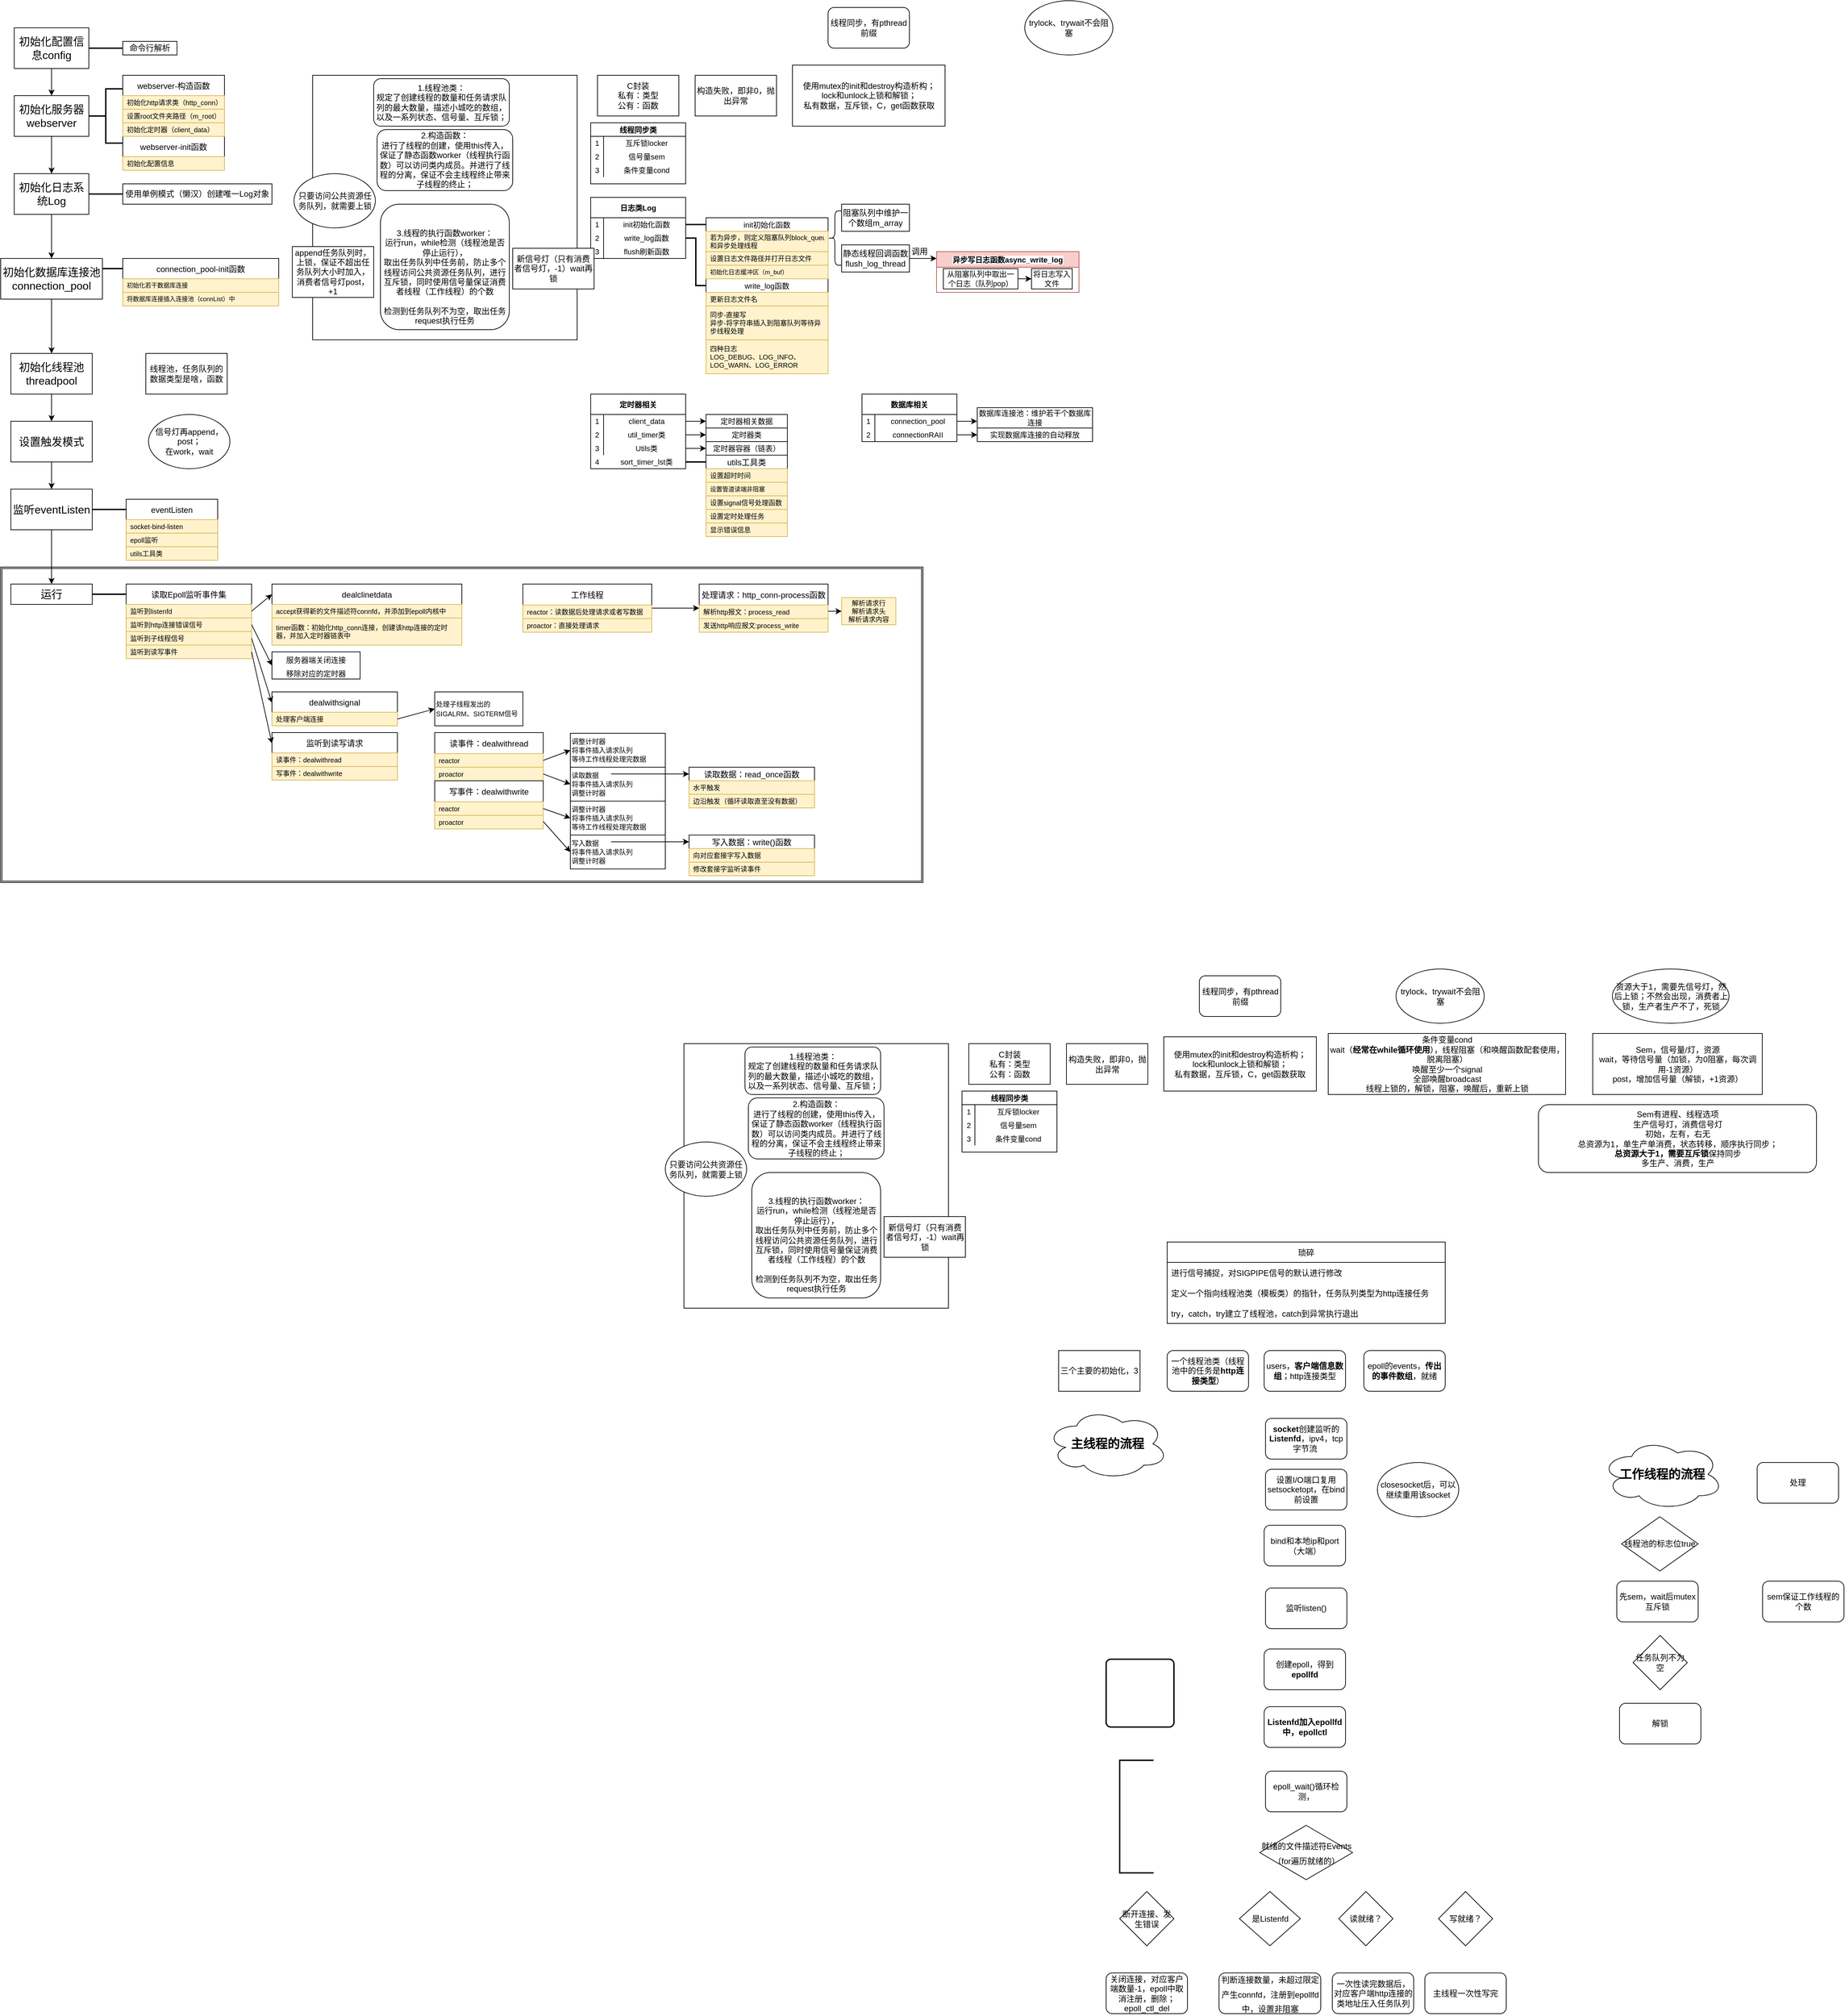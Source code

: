 <mxfile version="20.1.4" type="github">
  <diagram id="chODi_v-n7cq65_RIqqo" name="Page-1">
    <mxGraphModel dx="2044" dy="950" grid="1" gridSize="10" guides="1" tooltips="1" connect="1" arrows="1" fold="1" page="1" pageScale="1" pageWidth="827" pageHeight="1169" math="0" shadow="0">
      <root>
        <mxCell id="0" />
        <mxCell id="1" parent="0" />
        <mxCell id="If7hi21jr3shKMRsduzb-184" value="" style="shape=ext;double=1;rounded=0;whiteSpace=wrap;html=1;labelBackgroundColor=none;fontFamily=Helvetica;fontSize=11;strokeColor=default;strokeWidth=1;" parent="1" vertex="1">
          <mxGeometry x="80" y="855" width="1360" height="465" as="geometry" />
        </mxCell>
        <mxCell id="X6huxfXXV4CMVZdoAmuB-3" style="edgeStyle=orthogonalEdgeStyle;rounded=0;orthogonalLoop=1;jettySize=auto;html=1;entryX=0.5;entryY=0;entryDx=0;entryDy=0;fontSize=16;fontFamily=Helvetica;" parent="1" source="X6huxfXXV4CMVZdoAmuB-1" target="X6huxfXXV4CMVZdoAmuB-2" edge="1">
          <mxGeometry relative="1" as="geometry" />
        </mxCell>
        <mxCell id="X6huxfXXV4CMVZdoAmuB-1" value="&lt;font style=&quot;font-size: 16px;&quot;&gt;初始化配置信息config&lt;/font&gt;" style="rounded=0;whiteSpace=wrap;html=1;fontFamily=Helvetica;" parent="1" vertex="1">
          <mxGeometry x="100" y="60" width="110" height="60" as="geometry" />
        </mxCell>
        <mxCell id="hTme4FrNAQkry3wzWzrD-23" style="edgeStyle=orthogonalEdgeStyle;rounded=0;orthogonalLoop=1;jettySize=auto;html=1;exitX=0.5;exitY=1;exitDx=0;exitDy=0;entryX=0.5;entryY=0;entryDx=0;entryDy=0;fontSize=10;fontFamily=Helvetica;" parent="1" source="X6huxfXXV4CMVZdoAmuB-2" target="hTme4FrNAQkry3wzWzrD-6" edge="1">
          <mxGeometry relative="1" as="geometry" />
        </mxCell>
        <mxCell id="X6huxfXXV4CMVZdoAmuB-2" value="&lt;font style=&quot;font-size: 16px;&quot;&gt;初始化服务器webserver&lt;/font&gt;" style="rounded=0;whiteSpace=wrap;html=1;fontFamily=Helvetica;" parent="1" vertex="1">
          <mxGeometry x="100" y="160" width="110" height="60" as="geometry" />
        </mxCell>
        <mxCell id="tHm_pdnACIAALHQ7IJnF-1" value="webserver-init函数" style="swimlane;fontStyle=0;childLayout=stackLayout;horizontal=1;startSize=30;horizontalStack=0;resizeParent=1;resizeParentMax=0;resizeLast=0;collapsible=1;marginBottom=0;fontFamily=Helvetica;" parent="1" vertex="1">
          <mxGeometry x="260" y="220" width="150" height="50" as="geometry">
            <mxRectangle x="260" y="220" width="110" height="30" as="alternateBounds" />
          </mxGeometry>
        </mxCell>
        <mxCell id="tHm_pdnACIAALHQ7IJnF-2" value="初始化配置信息" style="text;strokeColor=#d6b656;fillColor=#fff2cc;align=left;verticalAlign=middle;spacingLeft=4;spacingRight=4;overflow=hidden;points=[[0,0.5],[1,0.5]];portConstraint=eastwest;rotatable=0;fontSize=10;fontFamily=Helvetica;" parent="tHm_pdnACIAALHQ7IJnF-1" vertex="1">
          <mxGeometry y="30" width="150" height="20" as="geometry" />
        </mxCell>
        <mxCell id="SK1pImSEw0LsBvb1q7Pm-3" value="webserver-构造函数" style="swimlane;fontStyle=0;childLayout=stackLayout;horizontal=1;startSize=30;horizontalStack=0;resizeParent=1;resizeParentMax=0;resizeLast=0;collapsible=1;marginBottom=0;fontFamily=Helvetica;" parent="1" vertex="1">
          <mxGeometry x="260" y="130" width="150" height="90" as="geometry">
            <mxRectangle x="260" y="130" width="110" height="30" as="alternateBounds" />
          </mxGeometry>
        </mxCell>
        <mxCell id="SK1pImSEw0LsBvb1q7Pm-4" value="初始化http请求类（http_conn）" style="text;strokeColor=#d6b656;fillColor=#fff2cc;align=left;verticalAlign=middle;spacingLeft=4;spacingRight=4;overflow=hidden;points=[[0,0.5],[1,0.5]];portConstraint=eastwest;rotatable=0;fontSize=10;fontFamily=Helvetica;" parent="SK1pImSEw0LsBvb1q7Pm-3" vertex="1">
          <mxGeometry y="30" width="150" height="20" as="geometry" />
        </mxCell>
        <mxCell id="SK1pImSEw0LsBvb1q7Pm-5" value="设置root文件夹路径（m_root）" style="text;strokeColor=#d6b656;fillColor=#fff2cc;align=left;verticalAlign=middle;spacingLeft=4;spacingRight=4;overflow=hidden;points=[[0,0.5],[1,0.5]];portConstraint=eastwest;rotatable=0;fontSize=10;fontFamily=Helvetica;" parent="SK1pImSEw0LsBvb1q7Pm-3" vertex="1">
          <mxGeometry y="50" width="150" height="20" as="geometry" />
        </mxCell>
        <mxCell id="SK1pImSEw0LsBvb1q7Pm-6" value="初始化定时器（client_data）" style="text;strokeColor=#d6b656;fillColor=#fff2cc;align=left;verticalAlign=middle;spacingLeft=4;spacingRight=4;overflow=hidden;points=[[0,0.5],[1,0.5]];portConstraint=eastwest;rotatable=0;fontSize=10;fontFamily=Helvetica;" parent="SK1pImSEw0LsBvb1q7Pm-3" vertex="1">
          <mxGeometry y="70" width="150" height="20" as="geometry" />
        </mxCell>
        <mxCell id="tHm_pdnACIAALHQ7IJnF-5" value="" style="strokeWidth=2;html=1;shape=mxgraph.flowchart.annotation_2;align=left;labelPosition=right;pointerEvents=1;fontFamily=Helvetica;" parent="1" vertex="1">
          <mxGeometry x="210" y="150" width="50" height="80" as="geometry" />
        </mxCell>
        <mxCell id="hTme4FrNAQkry3wzWzrD-2" value="" style="line;strokeWidth=2;html=1;fontSize=10;fontFamily=Helvetica;" parent="1" vertex="1">
          <mxGeometry x="210" y="85" width="50" height="10" as="geometry" />
        </mxCell>
        <mxCell id="hTme4FrNAQkry3wzWzrD-5" value="&lt;font style=&quot;font-size: 12px;&quot;&gt;命令行解析&lt;/font&gt;" style="rounded=0;whiteSpace=wrap;html=1;fontFamily=Helvetica;" parent="1" vertex="1">
          <mxGeometry x="260" y="80" width="80" height="20" as="geometry" />
        </mxCell>
        <mxCell id="hTme4FrNAQkry3wzWzrD-116" value="" style="edgeStyle=orthogonalEdgeStyle;rounded=0;orthogonalLoop=1;jettySize=auto;html=1;fontSize=11;fontColor=#000000;fontFamily=Helvetica;" parent="1" source="hTme4FrNAQkry3wzWzrD-6" target="hTme4FrNAQkry3wzWzrD-115" edge="1">
          <mxGeometry relative="1" as="geometry" />
        </mxCell>
        <mxCell id="hTme4FrNAQkry3wzWzrD-6" value="&lt;font style=&quot;font-size: 16px;&quot;&gt;初始化日志系统Log&lt;/font&gt;" style="rounded=0;whiteSpace=wrap;html=1;fontFamily=Helvetica;" parent="1" vertex="1">
          <mxGeometry x="100" y="275" width="110" height="60" as="geometry" />
        </mxCell>
        <mxCell id="hTme4FrNAQkry3wzWzrD-22" value="" style="line;strokeWidth=2;html=1;fontSize=10;fontFamily=Helvetica;" parent="1" vertex="1">
          <mxGeometry x="210" y="300" width="50" height="10" as="geometry" />
        </mxCell>
        <mxCell id="If7hi21jr3shKMRsduzb-65" value="" style="edgeStyle=orthogonalEdgeStyle;rounded=0;orthogonalLoop=1;jettySize=auto;html=1;fontFamily=Helvetica;fontSize=10;" parent="1" source="hTme4FrNAQkry3wzWzrD-115" target="If7hi21jr3shKMRsduzb-64" edge="1">
          <mxGeometry relative="1" as="geometry" />
        </mxCell>
        <mxCell id="hTme4FrNAQkry3wzWzrD-115" value="&lt;span style=&quot;font-size: 16px;&quot;&gt;初始化数据库连接池connection_pool&lt;/span&gt;" style="whiteSpace=wrap;html=1;rounded=0;fontFamily=Helvetica;" parent="1" vertex="1">
          <mxGeometry x="80" y="400" width="150" height="60" as="geometry" />
        </mxCell>
        <mxCell id="hTme4FrNAQkry3wzWzrD-128" value="connection_pool-init函数" style="swimlane;fontStyle=0;childLayout=stackLayout;horizontal=1;startSize=30;horizontalStack=0;resizeParent=1;resizeParentMax=0;resizeLast=0;collapsible=1;marginBottom=0;labelBackgroundColor=#FFFFFF;labelBorderColor=none;fontSize=12;strokeWidth=1;fontFamily=Helvetica;" parent="1" vertex="1">
          <mxGeometry x="260" y="400" width="230" height="70" as="geometry">
            <mxRectangle x="260" y="400" width="170" height="30" as="alternateBounds" />
          </mxGeometry>
        </mxCell>
        <mxCell id="hTme4FrNAQkry3wzWzrD-129" value="初始化若干数据库连接" style="text;strokeColor=#D6B656;fillColor=#fff2cc;align=left;verticalAlign=middle;spacingLeft=4;spacingRight=4;overflow=hidden;points=[[0,0.5],[1,0.5]];portConstraint=eastwest;rotatable=0;labelBackgroundColor=none;labelBorderColor=none;fontSize=9;whiteSpace=wrap;fontStyle=0;fontFamily=Helvetica;" parent="hTme4FrNAQkry3wzWzrD-128" vertex="1">
          <mxGeometry y="30" width="230" height="20" as="geometry" />
        </mxCell>
        <mxCell id="hTme4FrNAQkry3wzWzrD-130" value="将数据库连接插入连接池（connList）中" style="text;strokeColor=#d6b656;fillColor=#fff2cc;align=left;verticalAlign=middle;spacingLeft=4;spacingRight=4;overflow=hidden;points=[[0,0.5],[1,0.5]];portConstraint=eastwest;rotatable=0;labelBackgroundColor=none;labelBorderColor=none;fontSize=9;whiteSpace=wrap;fontFamily=Helvetica;" parent="hTme4FrNAQkry3wzWzrD-128" vertex="1">
          <mxGeometry y="50" width="230" height="20" as="geometry" />
        </mxCell>
        <mxCell id="hTme4FrNAQkry3wzWzrD-132" value="" style="line;strokeWidth=2;html=1;fontSize=10;fontFamily=Helvetica;" parent="1" vertex="1">
          <mxGeometry x="230" y="410" width="30" height="10" as="geometry" />
        </mxCell>
        <mxCell id="hTme4FrNAQkry3wzWzrD-92" value="线程同步类" style="shape=table;startSize=20;container=1;collapsible=0;childLayout=tableLayout;fixedRows=1;rowLines=0;fontStyle=1;labelBackgroundColor=#FFFFFF;labelBorderColor=none;fontSize=11;fontColor=#000000;strokeColor=default;fontFamily=Helvetica;" parent="1" vertex="1">
          <mxGeometry x="950" y="200" width="140" height="90" as="geometry" />
        </mxCell>
        <mxCell id="hTme4FrNAQkry3wzWzrD-93" value="" style="shape=tableRow;horizontal=0;startSize=0;swimlaneHead=0;swimlaneBody=0;top=0;left=0;bottom=0;right=0;collapsible=0;dropTarget=0;fillColor=none;points=[[0,0.5],[1,0.5]];portConstraint=eastwest;labelBackgroundColor=#FFFFFF;labelBorderColor=none;fontSize=11;fontColor=#000000;strokeColor=default;fontFamily=Helvetica;" parent="hTme4FrNAQkry3wzWzrD-92" vertex="1">
          <mxGeometry y="20" width="140" height="20" as="geometry" />
        </mxCell>
        <mxCell id="hTme4FrNAQkry3wzWzrD-94" value="1" style="shape=partialRectangle;html=1;whiteSpace=wrap;connectable=0;fillColor=none;top=0;left=0;bottom=0;right=0;overflow=hidden;pointerEvents=1;labelBackgroundColor=#FFFFFF;labelBorderColor=none;fontSize=11;fontColor=#000000;strokeColor=default;fontFamily=Helvetica;" parent="hTme4FrNAQkry3wzWzrD-93" vertex="1">
          <mxGeometry width="19" height="20" as="geometry">
            <mxRectangle width="19" height="20" as="alternateBounds" />
          </mxGeometry>
        </mxCell>
        <mxCell id="hTme4FrNAQkry3wzWzrD-95" value="互斥锁locker" style="shape=partialRectangle;html=1;whiteSpace=wrap;connectable=0;fillColor=none;top=0;left=0;bottom=0;right=0;align=center;spacingLeft=6;overflow=hidden;labelBackgroundColor=#FFFFFF;labelBorderColor=none;fontSize=11;fontColor=#000000;strokeColor=default;fontFamily=Helvetica;" parent="hTme4FrNAQkry3wzWzrD-93" vertex="1">
          <mxGeometry x="19" width="121" height="20" as="geometry">
            <mxRectangle width="121" height="20" as="alternateBounds" />
          </mxGeometry>
        </mxCell>
        <mxCell id="hTme4FrNAQkry3wzWzrD-96" value="" style="shape=tableRow;horizontal=0;startSize=0;swimlaneHead=0;swimlaneBody=0;top=0;left=0;bottom=0;right=0;collapsible=0;dropTarget=0;fillColor=none;points=[[0,0.5],[1,0.5]];portConstraint=eastwest;labelBackgroundColor=#FFFFFF;labelBorderColor=none;fontSize=11;fontColor=#000000;strokeColor=default;fontFamily=Helvetica;" parent="hTme4FrNAQkry3wzWzrD-92" vertex="1">
          <mxGeometry y="40" width="140" height="20" as="geometry" />
        </mxCell>
        <mxCell id="hTme4FrNAQkry3wzWzrD-97" value="2" style="shape=partialRectangle;html=1;whiteSpace=wrap;connectable=0;fillColor=none;top=0;left=0;bottom=0;right=0;overflow=hidden;labelBackgroundColor=#FFFFFF;labelBorderColor=none;fontSize=11;fontColor=#000000;strokeColor=default;fontFamily=Helvetica;" parent="hTme4FrNAQkry3wzWzrD-96" vertex="1">
          <mxGeometry width="19" height="20" as="geometry">
            <mxRectangle width="19" height="20" as="alternateBounds" />
          </mxGeometry>
        </mxCell>
        <mxCell id="hTme4FrNAQkry3wzWzrD-98" value="信号量sem" style="shape=partialRectangle;html=1;whiteSpace=wrap;connectable=0;fillColor=none;top=0;left=0;bottom=0;right=0;align=center;spacingLeft=6;overflow=hidden;labelBackgroundColor=#FFFFFF;labelBorderColor=none;fontSize=11;fontColor=#000000;strokeColor=default;fontFamily=Helvetica;" parent="hTme4FrNAQkry3wzWzrD-96" vertex="1">
          <mxGeometry x="19" width="121" height="20" as="geometry">
            <mxRectangle width="121" height="20" as="alternateBounds" />
          </mxGeometry>
        </mxCell>
        <mxCell id="hTme4FrNAQkry3wzWzrD-99" value="" style="shape=tableRow;horizontal=0;startSize=0;swimlaneHead=0;swimlaneBody=0;top=0;left=0;bottom=0;right=0;collapsible=0;dropTarget=0;fillColor=none;points=[[0,0.5],[1,0.5]];portConstraint=eastwest;labelBackgroundColor=#FFFFFF;labelBorderColor=none;fontSize=11;fontColor=#000000;strokeColor=default;fontFamily=Helvetica;" parent="hTme4FrNAQkry3wzWzrD-92" vertex="1">
          <mxGeometry y="60" width="140" height="20" as="geometry" />
        </mxCell>
        <mxCell id="hTme4FrNAQkry3wzWzrD-100" value="3" style="shape=partialRectangle;html=1;whiteSpace=wrap;connectable=0;fillColor=none;top=0;left=0;bottom=0;right=0;overflow=hidden;labelBackgroundColor=#FFFFFF;labelBorderColor=none;fontSize=11;fontColor=#000000;strokeColor=default;fontFamily=Helvetica;" parent="hTme4FrNAQkry3wzWzrD-99" vertex="1">
          <mxGeometry width="19" height="20" as="geometry">
            <mxRectangle width="19" height="20" as="alternateBounds" />
          </mxGeometry>
        </mxCell>
        <mxCell id="hTme4FrNAQkry3wzWzrD-101" value="条件变量cond" style="shape=partialRectangle;html=1;whiteSpace=wrap;connectable=0;fillColor=none;top=0;left=0;bottom=0;right=0;align=center;spacingLeft=6;overflow=hidden;labelBackgroundColor=#FFFFFF;labelBorderColor=none;fontSize=11;fontColor=#000000;strokeColor=default;fontFamily=Helvetica;" parent="hTme4FrNAQkry3wzWzrD-99" vertex="1">
          <mxGeometry x="19" width="121" height="20" as="geometry">
            <mxRectangle width="121" height="20" as="alternateBounds" />
          </mxGeometry>
        </mxCell>
        <mxCell id="If7hi21jr3shKMRsduzb-15" value="日志类Log" style="shape=table;startSize=30;container=1;collapsible=0;childLayout=tableLayout;fixedRows=1;rowLines=0;fontStyle=1;labelBackgroundColor=#FFFFFF;labelBorderColor=none;fontSize=11;fontColor=#000000;strokeColor=default;fontFamily=Helvetica;" parent="1" vertex="1">
          <mxGeometry x="950" y="310" width="140" height="90" as="geometry" />
        </mxCell>
        <mxCell id="If7hi21jr3shKMRsduzb-16" value="" style="shape=tableRow;horizontal=0;startSize=0;swimlaneHead=0;swimlaneBody=0;top=0;left=0;bottom=0;right=0;collapsible=0;dropTarget=0;fillColor=none;points=[[0,0.5],[1,0.5]];portConstraint=eastwest;labelBackgroundColor=#FFFFFF;labelBorderColor=none;fontSize=11;fontColor=#000000;strokeColor=default;fontFamily=Helvetica;" parent="If7hi21jr3shKMRsduzb-15" vertex="1">
          <mxGeometry y="30" width="140" height="20" as="geometry" />
        </mxCell>
        <mxCell id="If7hi21jr3shKMRsduzb-17" value="1" style="shape=partialRectangle;html=1;whiteSpace=wrap;connectable=0;fillColor=none;top=0;left=0;bottom=0;right=0;overflow=hidden;pointerEvents=1;labelBackgroundColor=#FFFFFF;labelBorderColor=none;fontSize=11;fontColor=#000000;strokeColor=default;fontFamily=Helvetica;" parent="If7hi21jr3shKMRsduzb-16" vertex="1">
          <mxGeometry width="19" height="20" as="geometry">
            <mxRectangle width="19" height="20" as="alternateBounds" />
          </mxGeometry>
        </mxCell>
        <mxCell id="If7hi21jr3shKMRsduzb-18" value="init初始化函数" style="shape=partialRectangle;html=1;whiteSpace=wrap;connectable=0;fillColor=none;top=0;left=0;bottom=0;right=0;align=center;spacingLeft=6;overflow=hidden;labelBackgroundColor=#FFFFFF;labelBorderColor=none;fontSize=11;fontColor=#000000;strokeColor=default;fontFamily=Helvetica;" parent="If7hi21jr3shKMRsduzb-16" vertex="1">
          <mxGeometry x="19" width="121" height="20" as="geometry">
            <mxRectangle width="121" height="20" as="alternateBounds" />
          </mxGeometry>
        </mxCell>
        <mxCell id="If7hi21jr3shKMRsduzb-19" value="" style="shape=tableRow;horizontal=0;startSize=0;swimlaneHead=0;swimlaneBody=0;top=0;left=0;bottom=0;right=0;collapsible=0;dropTarget=0;fillColor=none;points=[[0,0.5],[1,0.5]];portConstraint=eastwest;labelBackgroundColor=#FFFFFF;labelBorderColor=none;fontSize=11;fontColor=#000000;strokeColor=default;fontFamily=Helvetica;" parent="If7hi21jr3shKMRsduzb-15" vertex="1">
          <mxGeometry y="50" width="140" height="20" as="geometry" />
        </mxCell>
        <mxCell id="If7hi21jr3shKMRsduzb-20" value="2" style="shape=partialRectangle;html=1;whiteSpace=wrap;connectable=0;fillColor=none;top=0;left=0;bottom=0;right=0;overflow=hidden;labelBackgroundColor=#FFFFFF;labelBorderColor=none;fontSize=11;fontColor=#000000;strokeColor=default;fontFamily=Helvetica;" parent="If7hi21jr3shKMRsduzb-19" vertex="1">
          <mxGeometry width="19" height="20" as="geometry">
            <mxRectangle width="19" height="20" as="alternateBounds" />
          </mxGeometry>
        </mxCell>
        <mxCell id="If7hi21jr3shKMRsduzb-21" value="write_log函数" style="shape=partialRectangle;html=1;whiteSpace=wrap;connectable=0;fillColor=none;top=0;left=0;bottom=0;right=0;align=center;spacingLeft=6;overflow=hidden;labelBackgroundColor=#FFFFFF;labelBorderColor=none;fontSize=11;fontColor=#000000;strokeColor=default;fontFamily=Helvetica;" parent="If7hi21jr3shKMRsduzb-19" vertex="1">
          <mxGeometry x="19" width="121" height="20" as="geometry">
            <mxRectangle width="121" height="20" as="alternateBounds" />
          </mxGeometry>
        </mxCell>
        <mxCell id="If7hi21jr3shKMRsduzb-22" value="" style="shape=tableRow;horizontal=0;startSize=0;swimlaneHead=0;swimlaneBody=0;top=0;left=0;bottom=0;right=0;collapsible=0;dropTarget=0;fillColor=none;points=[[0,0.5],[1,0.5]];portConstraint=eastwest;labelBackgroundColor=#FFFFFF;labelBorderColor=none;fontSize=11;fontColor=#000000;strokeColor=default;fontFamily=Helvetica;" parent="If7hi21jr3shKMRsduzb-15" vertex="1">
          <mxGeometry y="70" width="140" height="20" as="geometry" />
        </mxCell>
        <mxCell id="If7hi21jr3shKMRsduzb-23" value="3" style="shape=partialRectangle;html=1;whiteSpace=wrap;connectable=0;fillColor=none;top=0;left=0;bottom=0;right=0;overflow=hidden;labelBackgroundColor=#FFFFFF;labelBorderColor=none;fontSize=11;fontColor=#000000;strokeColor=default;fontFamily=Helvetica;" parent="If7hi21jr3shKMRsduzb-22" vertex="1">
          <mxGeometry width="19" height="20" as="geometry">
            <mxRectangle width="19" height="20" as="alternateBounds" />
          </mxGeometry>
        </mxCell>
        <mxCell id="If7hi21jr3shKMRsduzb-24" value="flush刷新函数" style="shape=partialRectangle;html=1;whiteSpace=wrap;connectable=0;fillColor=none;top=0;left=0;bottom=0;right=0;align=center;spacingLeft=6;overflow=hidden;labelBackgroundColor=#FFFFFF;labelBorderColor=none;fontSize=11;fontColor=#000000;strokeColor=default;fontFamily=Helvetica;" parent="If7hi21jr3shKMRsduzb-22" vertex="1">
          <mxGeometry x="19" width="121" height="20" as="geometry">
            <mxRectangle width="121" height="20" as="alternateBounds" />
          </mxGeometry>
        </mxCell>
        <mxCell id="If7hi21jr3shKMRsduzb-33" value="write_log函数" style="swimlane;fontStyle=0;childLayout=stackLayout;horizontal=1;startSize=20;horizontalStack=0;resizeParent=1;resizeParentMax=0;resizeLast=0;collapsible=1;marginBottom=0;labelBackgroundColor=none;fontFamily=Helvetica;fontSize=11;" parent="1" vertex="1">
          <mxGeometry x="1120" y="430" width="180" height="140" as="geometry">
            <mxRectangle x="1120" y="430" width="100" height="20" as="alternateBounds" />
          </mxGeometry>
        </mxCell>
        <mxCell id="If7hi21jr3shKMRsduzb-91" value="更新日志文件名" style="text;strokeColor=#d6b656;fillColor=#fff2cc;align=left;verticalAlign=middle;spacingLeft=4;spacingRight=4;overflow=hidden;points=[[0,0.5],[1,0.5]];portConstraint=eastwest;rotatable=0;labelBackgroundColor=none;fontFamily=Helvetica;fontSize=10;whiteSpace=wrap;" parent="If7hi21jr3shKMRsduzb-33" vertex="1">
          <mxGeometry y="20" width="180" height="20" as="geometry" />
        </mxCell>
        <mxCell id="If7hi21jr3shKMRsduzb-34" value="同步-直接写&#xa;异步-将字符串插入到阻塞队列等待异步线程处理" style="text;strokeColor=#d6b656;fillColor=#fff2cc;align=left;verticalAlign=middle;spacingLeft=4;spacingRight=4;overflow=hidden;points=[[0,0.5],[1,0.5]];portConstraint=eastwest;rotatable=0;labelBackgroundColor=none;fontFamily=Helvetica;fontSize=10;whiteSpace=wrap;" parent="If7hi21jr3shKMRsduzb-33" vertex="1">
          <mxGeometry y="40" width="180" height="50" as="geometry" />
        </mxCell>
        <mxCell id="If7hi21jr3shKMRsduzb-92" value="四种日志&#xa;LOG_DEBUG、LOG_INFO、LOG_WARN、LOG_ERROR" style="text;strokeColor=#d6b656;fillColor=#fff2cc;align=left;verticalAlign=middle;spacingLeft=4;spacingRight=4;overflow=hidden;points=[[0,0.5],[1,0.5]];portConstraint=eastwest;rotatable=0;labelBackgroundColor=none;fontFamily=Helvetica;fontSize=10;whiteSpace=wrap;" parent="If7hi21jr3shKMRsduzb-33" vertex="1">
          <mxGeometry y="90" width="180" height="50" as="geometry" />
        </mxCell>
        <mxCell id="If7hi21jr3shKMRsduzb-67" value="" style="edgeStyle=orthogonalEdgeStyle;rounded=0;orthogonalLoop=1;jettySize=auto;html=1;fontFamily=Helvetica;fontSize=16;" parent="1" source="If7hi21jr3shKMRsduzb-64" target="If7hi21jr3shKMRsduzb-66" edge="1">
          <mxGeometry relative="1" as="geometry" />
        </mxCell>
        <mxCell id="If7hi21jr3shKMRsduzb-64" value="&lt;font style=&quot;font-size: 16px;&quot;&gt;初始化线程池threadpool&lt;/font&gt;" style="rounded=0;whiteSpace=wrap;html=1;" parent="1" vertex="1">
          <mxGeometry x="95" y="540" width="120" height="60" as="geometry" />
        </mxCell>
        <mxCell id="If7hi21jr3shKMRsduzb-69" value="" style="edgeStyle=orthogonalEdgeStyle;rounded=0;orthogonalLoop=1;jettySize=auto;html=1;fontFamily=Helvetica;fontSize=16;" parent="1" source="If7hi21jr3shKMRsduzb-66" target="If7hi21jr3shKMRsduzb-68" edge="1">
          <mxGeometry relative="1" as="geometry" />
        </mxCell>
        <mxCell id="If7hi21jr3shKMRsduzb-66" value="&lt;font style=&quot;font-size: 16px;&quot;&gt;设置触发模式&lt;/font&gt;" style="whiteSpace=wrap;html=1;rounded=0;" parent="1" vertex="1">
          <mxGeometry x="95" y="640" width="120" height="60" as="geometry" />
        </mxCell>
        <mxCell id="If7hi21jr3shKMRsduzb-138" value="" style="edgeStyle=orthogonalEdgeStyle;rounded=0;orthogonalLoop=1;jettySize=auto;html=1;fontFamily=Helvetica;fontSize=10;" parent="1" source="If7hi21jr3shKMRsduzb-68" target="If7hi21jr3shKMRsduzb-137" edge="1">
          <mxGeometry relative="1" as="geometry" />
        </mxCell>
        <mxCell id="If7hi21jr3shKMRsduzb-68" value="&lt;font style=&quot;font-size: 16px;&quot;&gt;监听eventListen&lt;/font&gt;" style="whiteSpace=wrap;html=1;rounded=0;" parent="1" vertex="1">
          <mxGeometry x="95" y="740" width="120" height="60" as="geometry" />
        </mxCell>
        <mxCell id="If7hi21jr3shKMRsduzb-70" value="" style="line;strokeWidth=2;html=1;fontSize=10;fontFamily=Helvetica;" parent="1" vertex="1">
          <mxGeometry x="215" y="765" width="50" height="10" as="geometry" />
        </mxCell>
        <mxCell id="If7hi21jr3shKMRsduzb-71" value="eventListen" style="swimlane;fontStyle=0;childLayout=stackLayout;horizontal=1;startSize=30;horizontalStack=0;resizeParent=1;resizeParentMax=0;resizeLast=0;collapsible=1;marginBottom=0;fontSize=12;fontFamily=Helvetica;" parent="1" vertex="1">
          <mxGeometry x="265" y="755" width="135" height="90" as="geometry">
            <mxRectangle x="265" y="755" width="220" height="30" as="alternateBounds" />
          </mxGeometry>
        </mxCell>
        <mxCell id="If7hi21jr3shKMRsduzb-72" value="socket-bind-listen" style="text;strokeColor=#d6b656;fillColor=#fff2cc;align=left;verticalAlign=middle;spacingLeft=4;spacingRight=4;overflow=hidden;points=[[0,0.5],[1,0.5]];portConstraint=eastwest;rotatable=0;fontSize=10;labelBorderColor=none;labelBackgroundColor=none;fontFamily=Helvetica;" parent="If7hi21jr3shKMRsduzb-71" vertex="1">
          <mxGeometry y="30" width="135" height="20" as="geometry" />
        </mxCell>
        <mxCell id="If7hi21jr3shKMRsduzb-73" value="epoll监听" style="text;strokeColor=#d6b656;fillColor=#fff2cc;align=left;verticalAlign=middle;spacingLeft=4;spacingRight=4;overflow=hidden;points=[[0,0.5],[1,0.5]];portConstraint=eastwest;rotatable=0;fontSize=10;fontFamily=Helvetica;" parent="If7hi21jr3shKMRsduzb-71" vertex="1">
          <mxGeometry y="50" width="135" height="20" as="geometry" />
        </mxCell>
        <mxCell id="If7hi21jr3shKMRsduzb-74" value="utils工具类" style="text;strokeColor=#d6b656;fillColor=#fff2cc;align=left;verticalAlign=middle;spacingLeft=4;spacingRight=4;overflow=hidden;points=[[0,0.5],[1,0.5]];portConstraint=eastwest;rotatable=0;fontSize=10;fontFamily=Helvetica;" parent="If7hi21jr3shKMRsduzb-71" vertex="1">
          <mxGeometry y="70" width="135" height="20" as="geometry" />
        </mxCell>
        <mxCell id="If7hi21jr3shKMRsduzb-93" value="utils工具类" style="swimlane;fontStyle=0;childLayout=stackLayout;horizontal=1;startSize=20;horizontalStack=0;resizeParent=1;resizeParentMax=0;resizeLast=0;collapsible=1;marginBottom=0;fontSize=12;fontFamily=Helvetica;" parent="1" vertex="1">
          <mxGeometry x="1120" y="690" width="120" height="120" as="geometry">
            <mxRectangle x="1120" y="690" width="120" height="20" as="alternateBounds" />
          </mxGeometry>
        </mxCell>
        <mxCell id="If7hi21jr3shKMRsduzb-94" value="设置超时时间" style="text;strokeColor=#d6b656;fillColor=#fff2cc;align=left;verticalAlign=middle;spacingLeft=4;spacingRight=4;overflow=hidden;points=[[0,0.5],[1,0.5]];portConstraint=eastwest;rotatable=0;fontSize=10;labelBorderColor=none;labelBackgroundColor=none;fontFamily=Helvetica;" parent="If7hi21jr3shKMRsduzb-93" vertex="1">
          <mxGeometry y="20" width="120" height="20" as="geometry" />
        </mxCell>
        <mxCell id="If7hi21jr3shKMRsduzb-95" value="设置管道读端非阻塞" style="text;strokeColor=#d6b656;fillColor=#fff2cc;align=left;verticalAlign=middle;spacingLeft=4;spacingRight=4;overflow=hidden;points=[[0,0.5],[1,0.5]];portConstraint=eastwest;rotatable=0;fontSize=9;fontFamily=Helvetica;fontStyle=0" parent="If7hi21jr3shKMRsduzb-93" vertex="1">
          <mxGeometry y="40" width="120" height="20" as="geometry" />
        </mxCell>
        <mxCell id="If7hi21jr3shKMRsduzb-135" value="设置signal信号处理函数" style="text;strokeColor=#d6b656;fillColor=#fff2cc;align=left;verticalAlign=middle;spacingLeft=4;spacingRight=4;overflow=hidden;points=[[0,0.5],[1,0.5]];portConstraint=eastwest;rotatable=0;fontSize=10;fontFamily=Helvetica;" parent="If7hi21jr3shKMRsduzb-93" vertex="1">
          <mxGeometry y="60" width="120" height="20" as="geometry" />
        </mxCell>
        <mxCell id="If7hi21jr3shKMRsduzb-96" value="设置定时处理任务" style="text;strokeColor=#d6b656;fillColor=#fff2cc;align=left;verticalAlign=middle;spacingLeft=4;spacingRight=4;overflow=hidden;points=[[0,0.5],[1,0.5]];portConstraint=eastwest;rotatable=0;fontSize=10;fontFamily=Helvetica;" parent="If7hi21jr3shKMRsduzb-93" vertex="1">
          <mxGeometry y="80" width="120" height="20" as="geometry" />
        </mxCell>
        <mxCell id="If7hi21jr3shKMRsduzb-136" value="显示错误信息" style="text;strokeColor=#d6b656;fillColor=#fff2cc;align=left;verticalAlign=middle;spacingLeft=4;spacingRight=4;overflow=hidden;points=[[0,0.5],[1,0.5]];portConstraint=eastwest;rotatable=0;fontSize=10;fontFamily=Helvetica;" parent="If7hi21jr3shKMRsduzb-93" vertex="1">
          <mxGeometry y="100" width="120" height="20" as="geometry" />
        </mxCell>
        <mxCell id="If7hi21jr3shKMRsduzb-98" value="init初始化函数" style="swimlane;fontStyle=0;childLayout=stackLayout;horizontal=1;startSize=20;horizontalStack=0;resizeParent=1;resizeParentMax=0;resizeLast=0;collapsible=1;marginBottom=0;labelBackgroundColor=none;fontFamily=Helvetica;fontSize=11;" parent="1" vertex="1">
          <mxGeometry x="1120" y="340" width="180" height="90" as="geometry">
            <mxRectangle x="1120" y="340" width="100" height="20" as="alternateBounds" />
          </mxGeometry>
        </mxCell>
        <mxCell id="If7hi21jr3shKMRsduzb-106" value="若为异步，则定义阻塞队列block_queue&#xa;和异步处理线程" style="text;strokeColor=#d6b656;fillColor=#fff2cc;align=left;verticalAlign=middle;spacingLeft=4;spacingRight=4;overflow=hidden;points=[[0,0.5],[1,0.5]];portConstraint=eastwest;rotatable=0;fontSize=10;labelBorderColor=none;labelBackgroundColor=none;fontFamily=Helvetica;" parent="If7hi21jr3shKMRsduzb-98" vertex="1">
          <mxGeometry y="20" width="180" height="30" as="geometry" />
        </mxCell>
        <mxCell id="If7hi21jr3shKMRsduzb-108" value="设置日志文件路径并打开日志文件" style="text;strokeColor=#d6b656;fillColor=#fff2cc;align=left;verticalAlign=middle;spacingLeft=4;spacingRight=4;overflow=hidden;points=[[0,0.5],[1,0.5]];portConstraint=eastwest;rotatable=0;fontSize=10;fontFamily=Helvetica;" parent="If7hi21jr3shKMRsduzb-98" vertex="1">
          <mxGeometry y="50" width="180" height="20" as="geometry" />
        </mxCell>
        <mxCell id="If7hi21jr3shKMRsduzb-107" value="初始化日志缓冲区（m_buf）" style="text;strokeColor=#d6b656;fillColor=#fff2cc;align=left;verticalAlign=middle;spacingLeft=4;spacingRight=4;overflow=hidden;points=[[0,0.5],[1,0.5]];portConstraint=eastwest;rotatable=0;fontSize=9;fontFamily=Helvetica;" parent="If7hi21jr3shKMRsduzb-98" vertex="1">
          <mxGeometry y="70" width="180" height="20" as="geometry" />
        </mxCell>
        <mxCell id="If7hi21jr3shKMRsduzb-110" value="" style="edgeStyle=orthogonalEdgeStyle;rounded=0;orthogonalLoop=1;jettySize=auto;html=1;fontSize=12;fontColor=#000000;fontFamily=Helvetica;" parent="1" source="If7hi21jr3shKMRsduzb-119" edge="1">
          <mxGeometry relative="1" as="geometry">
            <mxPoint x="1460.0" y="400" as="targetPoint" />
          </mxGeometry>
        </mxCell>
        <UserObject label="调用" placeholders="1" name="Variable" id="If7hi21jr3shKMRsduzb-111">
          <mxCell style="text;html=1;strokeColor=none;fillColor=none;align=center;verticalAlign=middle;whiteSpace=wrap;overflow=hidden;labelBackgroundColor=#FFFFFF;labelBorderColor=none;fontSize=12;fontColor=#000000;fontFamily=Helvetica;" parent="1" vertex="1">
            <mxGeometry x="1420" y="380" width="30" height="20" as="geometry" />
          </mxCell>
        </UserObject>
        <mxCell id="If7hi21jr3shKMRsduzb-112" value="异步写日志函数async_write_log" style="swimlane;labelBackgroundColor=#FFFFFF;labelBorderColor=none;fontSize=11;fillColor=#f8cecc;strokeColor=#b85450;fontFamily=Helvetica;" parent="1" vertex="1">
          <mxGeometry x="1460" y="390" width="210" height="60" as="geometry">
            <mxRectangle x="640" y="350" width="190" height="30" as="alternateBounds" />
          </mxGeometry>
        </mxCell>
        <mxCell id="If7hi21jr3shKMRsduzb-113" style="edgeStyle=orthogonalEdgeStyle;rounded=0;orthogonalLoop=1;jettySize=auto;html=1;exitX=1;exitY=0.5;exitDx=0;exitDy=0;entryX=0;entryY=0.5;entryDx=0;entryDy=0;fontSize=11;fontColor=#000000;fontFamily=Helvetica;" parent="If7hi21jr3shKMRsduzb-112" source="If7hi21jr3shKMRsduzb-114" target="If7hi21jr3shKMRsduzb-115" edge="1">
          <mxGeometry relative="1" as="geometry" />
        </mxCell>
        <mxCell id="If7hi21jr3shKMRsduzb-114" value="&lt;font style=&quot;font-size: 11px;&quot;&gt;从阻塞队列中取出一个日志（队列pop）&lt;/font&gt;" style="text;html=1;strokeColor=default;fillColor=default;align=center;verticalAlign=middle;whiteSpace=wrap;rounded=0;labelBackgroundColor=#FFFFFF;labelBorderColor=none;fontSize=11;fontColor=#000000;strokeWidth=1;fontFamily=Helvetica;" parent="If7hi21jr3shKMRsduzb-112" vertex="1">
          <mxGeometry x="10" y="25" width="110" height="30" as="geometry" />
        </mxCell>
        <mxCell id="If7hi21jr3shKMRsduzb-115" value="将日志写入文件" style="text;html=1;strokeColor=default;fillColor=none;align=center;verticalAlign=middle;whiteSpace=wrap;rounded=0;labelBackgroundColor=#FFFFFF;labelBorderColor=none;fontSize=11;fontColor=#000000;strokeWidth=1;fontFamily=Helvetica;" parent="If7hi21jr3shKMRsduzb-112" vertex="1">
          <mxGeometry x="140" y="25" width="60" height="30" as="geometry" />
        </mxCell>
        <mxCell id="If7hi21jr3shKMRsduzb-116" value="" style="group" parent="1" connectable="0" vertex="1">
          <mxGeometry x="1300" y="320" width="120" height="100" as="geometry" />
        </mxCell>
        <mxCell id="If7hi21jr3shKMRsduzb-117" value="阻塞队列中维护一个数组m_array" style="whiteSpace=wrap;html=1;align=center;labelBackgroundColor=#FFFFFF;labelBorderColor=none;fontSize=12;fontColor=#000000;strokeColor=default;fontFamily=Helvetica;" parent="If7hi21jr3shKMRsduzb-116" vertex="1">
          <mxGeometry x="20" width="100" height="40" as="geometry" />
        </mxCell>
        <mxCell id="If7hi21jr3shKMRsduzb-118" value="" style="shape=curlyBracket;whiteSpace=wrap;html=1;rounded=1;labelBackgroundColor=#FFFFFF;labelBorderColor=none;fontSize=12;fontColor=#000000;strokeColor=default;fontFamily=Helvetica;" parent="If7hi21jr3shKMRsduzb-116" vertex="1">
          <mxGeometry y="10" width="20" height="80" as="geometry" />
        </mxCell>
        <mxCell id="If7hi21jr3shKMRsduzb-119" value="静态线程回调函数flush_log_thread" style="whiteSpace=wrap;html=1;align=center;labelBackgroundColor=#FFFFFF;labelBorderColor=none;fontSize=12;fontColor=#000000;strokeColor=default;fontFamily=Helvetica;" parent="If7hi21jr3shKMRsduzb-116" vertex="1">
          <mxGeometry x="20" y="60" width="100" height="40" as="geometry" />
        </mxCell>
        <mxCell id="If7hi21jr3shKMRsduzb-120" value="" style="line;strokeWidth=2;html=1;fontSize=10;fontFamily=Helvetica;" parent="1" vertex="1">
          <mxGeometry x="1090" y="345" width="30" height="10" as="geometry" />
        </mxCell>
        <mxCell id="If7hi21jr3shKMRsduzb-123" value="" style="line;strokeWidth=2;html=1;fontSize=10;fontFamily=Helvetica;rotation=90;" parent="1" vertex="1">
          <mxGeometry x="1070" y="400" width="70" height="10" as="geometry" />
        </mxCell>
        <mxCell id="If7hi21jr3shKMRsduzb-130" value="" style="line;strokeWidth=2;html=1;labelBackgroundColor=none;fontFamily=Helvetica;fontSize=10;" parent="1" vertex="1">
          <mxGeometry x="1104" y="435" width="16" height="10" as="geometry" />
        </mxCell>
        <mxCell id="If7hi21jr3shKMRsduzb-131" value="" style="line;strokeWidth=2;html=1;labelBackgroundColor=none;fontFamily=Helvetica;fontSize=10;" parent="1" vertex="1">
          <mxGeometry x="1090" y="365" width="16" height="10" as="geometry" />
        </mxCell>
        <mxCell id="If7hi21jr3shKMRsduzb-132" value="" style="line;strokeWidth=2;html=1;fontSize=10;fontFamily=Helvetica;" parent="1" vertex="1">
          <mxGeometry x="1090" y="695" width="30" height="10" as="geometry" />
        </mxCell>
        <mxCell id="If7hi21jr3shKMRsduzb-137" value="&lt;font style=&quot;font-size: 16px;&quot;&gt;运行&lt;/font&gt;" style="whiteSpace=wrap;html=1;rounded=0;" parent="1" vertex="1">
          <mxGeometry x="95" y="880" width="120" height="30" as="geometry" />
        </mxCell>
        <mxCell id="If7hi21jr3shKMRsduzb-139" value="读取Epoll监听事件集" style="swimlane;fontStyle=0;childLayout=stackLayout;horizontal=1;startSize=30;horizontalStack=0;resizeParent=1;resizeParentMax=0;resizeLast=0;collapsible=1;marginBottom=0;fontSize=12;fontFamily=Helvetica;" parent="1" vertex="1">
          <mxGeometry x="265" y="880" width="185" height="110" as="geometry">
            <mxRectangle x="265" y="755" width="220" height="30" as="alternateBounds" />
          </mxGeometry>
        </mxCell>
        <mxCell id="If7hi21jr3shKMRsduzb-140" value="监听到listenfd" style="text;strokeColor=#d6b656;fillColor=#fff2cc;align=left;verticalAlign=middle;spacingLeft=4;spacingRight=4;overflow=hidden;points=[[0,0.5],[1,0.5]];portConstraint=eastwest;rotatable=0;fontSize=10;labelBorderColor=none;labelBackgroundColor=none;fontFamily=Helvetica;" parent="If7hi21jr3shKMRsduzb-139" vertex="1">
          <mxGeometry y="30" width="185" height="20" as="geometry" />
        </mxCell>
        <mxCell id="If7hi21jr3shKMRsduzb-141" value="监听到http连接错误信号" style="text;strokeColor=#d6b656;fillColor=#fff2cc;align=left;verticalAlign=middle;spacingLeft=4;spacingRight=4;overflow=hidden;points=[[0,0.5],[1,0.5]];portConstraint=eastwest;rotatable=0;fontSize=10;fontFamily=Helvetica;" parent="If7hi21jr3shKMRsduzb-139" vertex="1">
          <mxGeometry y="50" width="185" height="20" as="geometry" />
        </mxCell>
        <mxCell id="If7hi21jr3shKMRsduzb-142" value="监听到子线程信号" style="text;strokeColor=#d6b656;fillColor=#fff2cc;align=left;verticalAlign=middle;spacingLeft=4;spacingRight=4;overflow=hidden;points=[[0,0.5],[1,0.5]];portConstraint=eastwest;rotatable=0;fontSize=10;fontFamily=Helvetica;" parent="If7hi21jr3shKMRsduzb-139" vertex="1">
          <mxGeometry y="70" width="185" height="20" as="geometry" />
        </mxCell>
        <mxCell id="If7hi21jr3shKMRsduzb-144" value="监听到读写事件" style="text;strokeColor=#d6b656;fillColor=#fff2cc;align=left;verticalAlign=middle;spacingLeft=4;spacingRight=4;overflow=hidden;points=[[0,0.5],[1,0.5]];portConstraint=eastwest;rotatable=0;fontSize=10;fontFamily=Helvetica;" parent="If7hi21jr3shKMRsduzb-139" vertex="1">
          <mxGeometry y="90" width="185" height="20" as="geometry" />
        </mxCell>
        <mxCell id="If7hi21jr3shKMRsduzb-143" value="" style="line;strokeWidth=2;html=1;fontSize=10;fontFamily=Helvetica;" parent="1" vertex="1">
          <mxGeometry x="215" y="890" width="50" height="10" as="geometry" />
        </mxCell>
        <mxCell id="If7hi21jr3shKMRsduzb-148" value="dealclinetdata" style="swimlane;fontStyle=0;childLayout=stackLayout;horizontal=1;startSize=30;horizontalStack=0;resizeParent=1;resizeParentMax=0;resizeLast=0;collapsible=1;marginBottom=0;fontSize=12;fontFamily=Helvetica;" parent="1" vertex="1">
          <mxGeometry x="480" y="880" width="280" height="90" as="geometry">
            <mxRectangle x="480" y="880" width="220" height="30" as="alternateBounds" />
          </mxGeometry>
        </mxCell>
        <mxCell id="If7hi21jr3shKMRsduzb-149" value="accept获得新的文件描述符connfd，并添加到epoll内核中" style="text;strokeColor=#d6b656;fillColor=#fff2cc;align=left;verticalAlign=middle;spacingLeft=4;spacingRight=4;overflow=hidden;points=[[0,0.5],[1,0.5]];portConstraint=eastwest;rotatable=0;fontSize=10;labelBorderColor=none;labelBackgroundColor=none;fontFamily=Helvetica;" parent="If7hi21jr3shKMRsduzb-148" vertex="1">
          <mxGeometry y="30" width="280" height="20" as="geometry" />
        </mxCell>
        <mxCell id="If7hi21jr3shKMRsduzb-166" value="timer函数：初始化http_conn连接，创建该http连接的定时器，并加入定时器链表中" style="text;strokeColor=#d6b656;fillColor=#fff2cc;align=left;verticalAlign=middle;spacingLeft=4;spacingRight=4;overflow=hidden;points=[[0,0.5],[1,0.5]];portConstraint=eastwest;rotatable=0;fontSize=10;labelBorderColor=none;labelBackgroundColor=none;fontFamily=Helvetica;whiteSpace=wrap;" parent="If7hi21jr3shKMRsduzb-148" vertex="1">
          <mxGeometry y="50" width="280" height="40" as="geometry" />
        </mxCell>
        <mxCell id="If7hi21jr3shKMRsduzb-153" value="监听到读写请求" style="swimlane;fontStyle=0;childLayout=stackLayout;horizontal=1;startSize=30;horizontalStack=0;resizeParent=1;resizeParentMax=0;resizeLast=0;collapsible=1;marginBottom=0;fontSize=12;fontFamily=Helvetica;" parent="1" vertex="1">
          <mxGeometry x="480" y="1099" width="185" height="70" as="geometry">
            <mxRectangle x="480" y="1050" width="220" height="30" as="alternateBounds" />
          </mxGeometry>
        </mxCell>
        <mxCell id="If7hi21jr3shKMRsduzb-154" value="读事件：dealwithread" style="text;strokeColor=#d6b656;fillColor=#fff2cc;align=left;verticalAlign=middle;spacingLeft=4;spacingRight=4;overflow=hidden;points=[[0,0.5],[1,0.5]];portConstraint=eastwest;rotatable=0;fontSize=10;labelBorderColor=none;labelBackgroundColor=none;fontFamily=Helvetica;" parent="If7hi21jr3shKMRsduzb-153" vertex="1">
          <mxGeometry y="30" width="185" height="20" as="geometry" />
        </mxCell>
        <mxCell id="If7hi21jr3shKMRsduzb-155" value="写事件：dealwithwrite" style="text;strokeColor=#d6b656;fillColor=#fff2cc;align=left;verticalAlign=middle;spacingLeft=4;spacingRight=4;overflow=hidden;points=[[0,0.5],[1,0.5]];portConstraint=eastwest;rotatable=0;fontSize=10;labelBorderColor=none;labelBackgroundColor=none;fontFamily=Helvetica;" parent="If7hi21jr3shKMRsduzb-153" vertex="1">
          <mxGeometry y="50" width="185" height="20" as="geometry" />
        </mxCell>
        <mxCell id="If7hi21jr3shKMRsduzb-156" value="dealwithsignal" style="swimlane;fontStyle=0;childLayout=stackLayout;horizontal=1;startSize=30;horizontalStack=0;resizeParent=1;resizeParentMax=0;resizeLast=0;collapsible=1;marginBottom=0;fontSize=12;fontFamily=Helvetica;" parent="1" vertex="1">
          <mxGeometry x="480" y="1039" width="185" height="50" as="geometry">
            <mxRectangle x="480" y="990" width="220" height="30" as="alternateBounds" />
          </mxGeometry>
        </mxCell>
        <mxCell id="If7hi21jr3shKMRsduzb-157" value="处理客户端连接" style="text;strokeColor=#d6b656;fillColor=#fff2cc;align=left;verticalAlign=middle;spacingLeft=4;spacingRight=4;overflow=hidden;points=[[0,0.5],[1,0.5]];portConstraint=eastwest;rotatable=0;fontSize=10;labelBorderColor=none;labelBackgroundColor=none;fontFamily=Helvetica;" parent="If7hi21jr3shKMRsduzb-156" vertex="1">
          <mxGeometry y="30" width="185" height="20" as="geometry" />
        </mxCell>
        <mxCell id="If7hi21jr3shKMRsduzb-160" value="&lt;font style=&quot;font-size: 11px;&quot;&gt;服务器端关闭连接&lt;br&gt;移除对应的定时器&lt;/font&gt;" style="rounded=0;whiteSpace=wrap;html=1;labelBackgroundColor=none;fontFamily=Helvetica;fontSize=16;strokeWidth=1;" parent="1" vertex="1">
          <mxGeometry x="480" y="980" width="130" height="40" as="geometry" />
        </mxCell>
        <mxCell id="If7hi21jr3shKMRsduzb-167" value="读事件：dealwithread" style="swimlane;fontStyle=0;childLayout=stackLayout;horizontal=1;startSize=31;horizontalStack=0;resizeParent=1;resizeParentMax=0;resizeLast=0;collapsible=1;marginBottom=0;fontSize=12;fontFamily=Helvetica;" parent="1" vertex="1">
          <mxGeometry x="720" y="1099" width="160" height="71" as="geometry">
            <mxRectangle x="480" y="1050" width="220" height="30" as="alternateBounds" />
          </mxGeometry>
        </mxCell>
        <mxCell id="If7hi21jr3shKMRsduzb-168" value="reactor" style="text;strokeColor=#d6b656;fillColor=#fff2cc;align=left;verticalAlign=middle;spacingLeft=4;spacingRight=4;overflow=hidden;points=[[0,0.5],[1,0.5]];portConstraint=eastwest;rotatable=0;fontSize=10;labelBorderColor=none;labelBackgroundColor=none;fontFamily=Helvetica;" parent="If7hi21jr3shKMRsduzb-167" vertex="1">
          <mxGeometry y="31" width="160" height="20" as="geometry" />
        </mxCell>
        <mxCell id="If7hi21jr3shKMRsduzb-169" value="proactor" style="text;strokeColor=#d6b656;fillColor=#fff2cc;align=left;verticalAlign=middle;spacingLeft=4;spacingRight=4;overflow=hidden;points=[[0,0.5],[1,0.5]];portConstraint=eastwest;rotatable=0;fontSize=10;labelBorderColor=none;labelBackgroundColor=none;fontFamily=Helvetica;" parent="If7hi21jr3shKMRsduzb-167" vertex="1">
          <mxGeometry y="51" width="160" height="20" as="geometry" />
        </mxCell>
        <mxCell id="If7hi21jr3shKMRsduzb-170" value="&lt;span style=&quot;font-size: 10px; background-color: initial;&quot;&gt;读取数据&lt;/span&gt;&lt;br&gt;&lt;span style=&quot;font-size: 10px; background-color: initial;&quot;&gt;将事件插入请求队列&lt;/span&gt;&lt;br&gt;&lt;span style=&quot;font-size: 10px; background-color: initial;&quot;&gt;调整计时器&lt;/span&gt;" style="text;strokeColor=default;fillColor=none;html=1;whiteSpace=wrap;verticalAlign=middle;overflow=hidden;labelBackgroundColor=none;fontFamily=Helvetica;fontSize=11;fillOpacity=100;imageAlign=left;deletable=1;" parent="1" vertex="1">
          <mxGeometry x="920" y="1150" width="140" height="50" as="geometry" />
        </mxCell>
        <mxCell id="If7hi21jr3shKMRsduzb-171" value="&lt;span style=&quot;font-size: 10px;&quot;&gt;调整计时器&lt;/span&gt;&lt;br&gt;&lt;span style=&quot;font-size: 10px; background-color: initial;&quot;&gt;将事件插入请求队列&lt;/span&gt;&lt;br&gt;&lt;span style=&quot;font-size: 10px; background-color: initial;&quot;&gt;等待&lt;/span&gt;&lt;span style=&quot;font-size: 10px;&quot;&gt;工作&lt;/span&gt;&lt;span style=&quot;font-size: 10px; background-color: initial;&quot;&gt;线程处理完数据&lt;/span&gt;" style="text;strokeColor=default;fillColor=none;html=1;whiteSpace=wrap;verticalAlign=middle;overflow=hidden;labelBackgroundColor=none;fontFamily=Helvetica;fontSize=11;fillOpacity=100;imageAlign=left;deletable=1;" parent="1" vertex="1">
          <mxGeometry x="920" y="1100" width="140" height="50" as="geometry" />
        </mxCell>
        <mxCell id="If7hi21jr3shKMRsduzb-172" value="" style="endArrow=classic;html=1;rounded=0;fontFamily=Helvetica;fontSize=11;curved=1;entryX=0;entryY=0.5;entryDx=0;entryDy=0;exitX=1;exitY=0.5;exitDx=0;exitDy=0;" parent="1" source="If7hi21jr3shKMRsduzb-168" target="If7hi21jr3shKMRsduzb-171" edge="1">
          <mxGeometry width="50" height="50" relative="1" as="geometry">
            <mxPoint x="910" y="1140" as="sourcePoint" />
            <mxPoint x="900" y="1150" as="targetPoint" />
          </mxGeometry>
        </mxCell>
        <mxCell id="If7hi21jr3shKMRsduzb-174" value="" style="endArrow=classic;html=1;rounded=0;fontFamily=Helvetica;fontSize=11;curved=1;entryX=0;entryY=0.5;entryDx=0;entryDy=0;exitX=1;exitY=0.5;exitDx=0;exitDy=0;" parent="1" source="If7hi21jr3shKMRsduzb-169" target="If7hi21jr3shKMRsduzb-170" edge="1">
          <mxGeometry width="50" height="50" relative="1" as="geometry">
            <mxPoint x="905" y="1165" as="sourcePoint" />
            <mxPoint x="920" y="1149" as="targetPoint" />
          </mxGeometry>
        </mxCell>
        <mxCell id="If7hi21jr3shKMRsduzb-175" value="写事件：dealwithwrite" style="swimlane;fontStyle=0;childLayout=stackLayout;horizontal=1;startSize=31;horizontalStack=0;resizeParent=1;resizeParentMax=0;resizeLast=0;collapsible=1;marginBottom=0;fontSize=12;fontFamily=Helvetica;" parent="1" vertex="1">
          <mxGeometry x="720" y="1170" width="160" height="71" as="geometry">
            <mxRectangle x="480" y="1050" width="220" height="30" as="alternateBounds" />
          </mxGeometry>
        </mxCell>
        <mxCell id="If7hi21jr3shKMRsduzb-176" value="reactor" style="text;strokeColor=#d6b656;fillColor=#fff2cc;align=left;verticalAlign=middle;spacingLeft=4;spacingRight=4;overflow=hidden;points=[[0,0.5],[1,0.5]];portConstraint=eastwest;rotatable=0;fontSize=10;labelBorderColor=none;labelBackgroundColor=none;fontFamily=Helvetica;" parent="If7hi21jr3shKMRsduzb-175" vertex="1">
          <mxGeometry y="31" width="160" height="20" as="geometry" />
        </mxCell>
        <mxCell id="If7hi21jr3shKMRsduzb-177" value="proactor" style="text;strokeColor=#d6b656;fillColor=#fff2cc;align=left;verticalAlign=middle;spacingLeft=4;spacingRight=4;overflow=hidden;points=[[0,0.5],[1,0.5]];portConstraint=eastwest;rotatable=0;fontSize=10;labelBorderColor=none;labelBackgroundColor=none;fontFamily=Helvetica;" parent="If7hi21jr3shKMRsduzb-175" vertex="1">
          <mxGeometry y="51" width="160" height="20" as="geometry" />
        </mxCell>
        <mxCell id="If7hi21jr3shKMRsduzb-178" value="&lt;span style=&quot;font-size: 10px;&quot;&gt;处理子线程发出的SIGALRM、&lt;/span&gt;&lt;span style=&quot;font-size: 10px;&quot;&gt;SIGTERM信号&lt;/span&gt;" style="text;strokeColor=default;fillColor=none;html=1;whiteSpace=wrap;verticalAlign=middle;overflow=hidden;labelBackgroundColor=none;fontFamily=Helvetica;fontSize=11;fillOpacity=100;imageAlign=left;deletable=1;" parent="1" vertex="1">
          <mxGeometry x="720" y="1039" width="130" height="50" as="geometry" />
        </mxCell>
        <mxCell id="If7hi21jr3shKMRsduzb-179" value="" style="endArrow=classic;html=1;rounded=0;fontFamily=Helvetica;fontSize=11;entryX=0;entryY=0.5;entryDx=0;entryDy=0;exitX=1;exitY=0.5;exitDx=0;exitDy=0;" parent="1" source="If7hi21jr3shKMRsduzb-157" target="If7hi21jr3shKMRsduzb-178" edge="1">
          <mxGeometry width="50" height="50" relative="1" as="geometry">
            <mxPoint x="680.0" y="1089" as="sourcePoint" />
            <mxPoint x="695" y="1073" as="targetPoint" />
          </mxGeometry>
        </mxCell>
        <mxCell id="If7hi21jr3shKMRsduzb-180" value="" style="endArrow=classic;html=1;rounded=0;fontFamily=Helvetica;fontSize=11;exitX=1;exitY=0.5;exitDx=0;exitDy=0;entryX=0;entryY=0.169;entryDx=0;entryDy=0;entryPerimeter=0;" parent="1" source="If7hi21jr3shKMRsduzb-140" target="If7hi21jr3shKMRsduzb-148" edge="1">
          <mxGeometry width="50" height="50" relative="1" as="geometry">
            <mxPoint x="450" y="925" as="sourcePoint" />
            <mxPoint x="470" y="910" as="targetPoint" />
          </mxGeometry>
        </mxCell>
        <mxCell id="If7hi21jr3shKMRsduzb-181" value="" style="endArrow=classic;html=1;rounded=0;fontFamily=Helvetica;fontSize=11;exitX=1;exitY=0.5;exitDx=0;exitDy=0;entryX=0;entryY=0.5;entryDx=0;entryDy=0;" parent="1" source="If7hi21jr3shKMRsduzb-141" target="If7hi21jr3shKMRsduzb-160" edge="1">
          <mxGeometry width="50" height="50" relative="1" as="geometry">
            <mxPoint x="450" y="945" as="sourcePoint" />
            <mxPoint x="470" y="960" as="targetPoint" />
          </mxGeometry>
        </mxCell>
        <mxCell id="If7hi21jr3shKMRsduzb-182" value="" style="endArrow=classic;html=1;rounded=0;fontFamily=Helvetica;fontSize=11;exitX=1;exitY=0.5;exitDx=0;exitDy=0;" parent="1" source="If7hi21jr3shKMRsduzb-142" edge="1">
          <mxGeometry width="50" height="50" relative="1" as="geometry">
            <mxPoint x="460" y="950" as="sourcePoint" />
            <mxPoint x="480" y="1055" as="targetPoint" />
          </mxGeometry>
        </mxCell>
        <mxCell id="If7hi21jr3shKMRsduzb-183" value="" style="endArrow=classic;html=1;rounded=0;fontFamily=Helvetica;fontSize=11;exitX=1;exitY=0.5;exitDx=0;exitDy=0;" parent="1" source="If7hi21jr3shKMRsduzb-144" edge="1">
          <mxGeometry width="50" height="50" relative="1" as="geometry">
            <mxPoint x="470" y="960" as="sourcePoint" />
            <mxPoint x="480" y="1115" as="targetPoint" />
          </mxGeometry>
        </mxCell>
        <mxCell id="If7hi21jr3shKMRsduzb-185" value="&lt;span style=&quot;&quot;&gt;使用单例模式（懒汉）创建唯一Log对象&lt;/span&gt;" style="rounded=0;whiteSpace=wrap;html=1;fontFamily=Helvetica;" parent="1" vertex="1">
          <mxGeometry x="260" y="290" width="220" height="30" as="geometry" />
        </mxCell>
        <mxCell id="If7hi21jr3shKMRsduzb-187" value="读取数据：read_once函数" style="swimlane;fontStyle=0;childLayout=stackLayout;horizontal=1;startSize=20;horizontalStack=0;resizeParent=1;resizeParentMax=0;resizeLast=0;collapsible=1;marginBottom=0;fontSize=12;fontFamily=Helvetica;" parent="1" vertex="1">
          <mxGeometry x="1095" y="1150" width="185" height="60" as="geometry">
            <mxRectangle x="480" y="1050" width="220" height="30" as="alternateBounds" />
          </mxGeometry>
        </mxCell>
        <mxCell id="If7hi21jr3shKMRsduzb-188" value="水平触发" style="text;strokeColor=#d6b656;fillColor=#fff2cc;align=left;verticalAlign=middle;spacingLeft=4;spacingRight=4;overflow=hidden;points=[[0,0.5],[1,0.5]];portConstraint=eastwest;rotatable=0;fontSize=10;labelBorderColor=none;labelBackgroundColor=none;fontFamily=Helvetica;" parent="If7hi21jr3shKMRsduzb-187" vertex="1">
          <mxGeometry y="20" width="185" height="20" as="geometry" />
        </mxCell>
        <mxCell id="If7hi21jr3shKMRsduzb-189" value="边沿触发（循环读取直至没有数据）" style="text;strokeColor=#d6b656;fillColor=#fff2cc;align=left;verticalAlign=middle;spacingLeft=4;spacingRight=4;overflow=hidden;points=[[0,0.5],[1,0.5]];portConstraint=eastwest;rotatable=0;fontSize=10;labelBorderColor=none;labelBackgroundColor=none;fontFamily=Helvetica;" parent="If7hi21jr3shKMRsduzb-187" vertex="1">
          <mxGeometry y="40" width="185" height="20" as="geometry" />
        </mxCell>
        <mxCell id="If7hi21jr3shKMRsduzb-195" value="&lt;span style=&quot;font-size: 10px; background-color: initial;&quot;&gt;写入数据&lt;/span&gt;&lt;br&gt;&lt;span style=&quot;font-size: 10px; background-color: initial;&quot;&gt;将事件插入请求队列&lt;/span&gt;&lt;br&gt;&lt;span style=&quot;font-size: 10px; background-color: initial;&quot;&gt;调整计时器&lt;/span&gt;" style="text;strokeColor=default;fillColor=none;html=1;whiteSpace=wrap;verticalAlign=middle;overflow=hidden;labelBackgroundColor=none;fontFamily=Helvetica;fontSize=11;fillOpacity=100;imageAlign=left;deletable=1;" parent="1" vertex="1">
          <mxGeometry x="920" y="1250" width="140" height="50" as="geometry" />
        </mxCell>
        <mxCell id="If7hi21jr3shKMRsduzb-196" value="&lt;span style=&quot;font-size: 10px;&quot;&gt;调整计时器&lt;/span&gt;&lt;br&gt;&lt;span style=&quot;font-size: 10px; background-color: initial;&quot;&gt;将事件插入请求队列&lt;/span&gt;&lt;br&gt;&lt;span style=&quot;font-size: 10px; background-color: initial;&quot;&gt;等待工作线程处理完数据&lt;/span&gt;" style="text;strokeColor=default;fillColor=none;html=1;whiteSpace=wrap;verticalAlign=middle;overflow=hidden;labelBackgroundColor=none;fontFamily=Helvetica;fontSize=11;fillOpacity=100;imageAlign=left;deletable=1;" parent="1" vertex="1">
          <mxGeometry x="920" y="1200" width="140" height="50" as="geometry" />
        </mxCell>
        <mxCell id="If7hi21jr3shKMRsduzb-197" value="" style="endArrow=classic;html=1;rounded=0;fontFamily=Helvetica;fontSize=11;curved=1;entryX=0;entryY=0.5;entryDx=0;entryDy=0;exitX=1;exitY=0.5;exitDx=0;exitDy=0;" parent="1" source="If7hi21jr3shKMRsduzb-176" target="If7hi21jr3shKMRsduzb-196" edge="1">
          <mxGeometry width="50" height="50" relative="1" as="geometry">
            <mxPoint x="880" y="1216" as="sourcePoint" />
            <mxPoint x="920" y="1200" as="targetPoint" />
          </mxGeometry>
        </mxCell>
        <mxCell id="If7hi21jr3shKMRsduzb-198" value="" style="endArrow=classic;html=1;rounded=0;fontFamily=Helvetica;fontSize=11;curved=1;entryX=0;entryY=0.5;entryDx=0;entryDy=0;" parent="1" target="If7hi21jr3shKMRsduzb-195" edge="1">
          <mxGeometry width="50" height="50" relative="1" as="geometry">
            <mxPoint x="880" y="1230" as="sourcePoint" />
            <mxPoint x="930" y="1235" as="targetPoint" />
          </mxGeometry>
        </mxCell>
        <mxCell id="If7hi21jr3shKMRsduzb-199" value="写入数据：write()函数" style="swimlane;fontStyle=0;childLayout=stackLayout;horizontal=1;startSize=20;horizontalStack=0;resizeParent=1;resizeParentMax=0;resizeLast=0;collapsible=1;marginBottom=0;fontSize=12;fontFamily=Helvetica;" parent="1" vertex="1">
          <mxGeometry x="1095" y="1250" width="185" height="60" as="geometry">
            <mxRectangle x="480" y="1050" width="220" height="30" as="alternateBounds" />
          </mxGeometry>
        </mxCell>
        <mxCell id="If7hi21jr3shKMRsduzb-200" value="向对应套接字写入数据" style="text;strokeColor=#d6b656;fillColor=#fff2cc;align=left;verticalAlign=middle;spacingLeft=4;spacingRight=4;overflow=hidden;points=[[0,0.5],[1,0.5]];portConstraint=eastwest;rotatable=0;fontSize=10;labelBorderColor=none;labelBackgroundColor=none;fontFamily=Helvetica;" parent="If7hi21jr3shKMRsduzb-199" vertex="1">
          <mxGeometry y="20" width="185" height="20" as="geometry" />
        </mxCell>
        <mxCell id="If7hi21jr3shKMRsduzb-201" value="修改套接字监听读事件" style="text;strokeColor=#d6b656;fillColor=#fff2cc;align=left;verticalAlign=middle;spacingLeft=4;spacingRight=4;overflow=hidden;points=[[0,0.5],[1,0.5]];portConstraint=eastwest;rotatable=0;fontSize=10;labelBorderColor=none;labelBackgroundColor=none;fontFamily=Helvetica;" parent="If7hi21jr3shKMRsduzb-199" vertex="1">
          <mxGeometry y="40" width="185" height="20" as="geometry" />
        </mxCell>
        <mxCell id="If7hi21jr3shKMRsduzb-208" value="" style="endArrow=classic;html=1;rounded=0;fontFamily=Helvetica;fontSize=11;curved=1;entryX=0;entryY=0.167;entryDx=0;entryDy=0;entryPerimeter=0;" parent="1" target="If7hi21jr3shKMRsduzb-187" edge="1">
          <mxGeometry width="50" height="50" relative="1" as="geometry">
            <mxPoint x="980" y="1160" as="sourcePoint" />
            <mxPoint x="1095" y="1149" as="targetPoint" />
          </mxGeometry>
        </mxCell>
        <mxCell id="If7hi21jr3shKMRsduzb-209" value="" style="endArrow=classic;html=1;rounded=0;fontFamily=Helvetica;fontSize=11;curved=1;" parent="1" edge="1">
          <mxGeometry width="50" height="50" relative="1" as="geometry">
            <mxPoint x="980" y="1260" as="sourcePoint" />
            <mxPoint x="1095" y="1260" as="targetPoint" />
          </mxGeometry>
        </mxCell>
        <mxCell id="If7hi21jr3shKMRsduzb-216" value="" style="edgeStyle=none;rounded=0;orthogonalLoop=1;jettySize=auto;html=1;fontFamily=Helvetica;fontSize=11;" parent="1" source="If7hi21jr3shKMRsduzb-210" target="If7hi21jr3shKMRsduzb-213" edge="1">
          <mxGeometry relative="1" as="geometry" />
        </mxCell>
        <mxCell id="If7hi21jr3shKMRsduzb-210" value="工作线程" style="swimlane;fontStyle=0;childLayout=stackLayout;horizontal=1;startSize=31;horizontalStack=0;resizeParent=1;resizeParentMax=0;resizeLast=0;collapsible=1;marginBottom=0;fontSize=12;fontFamily=Helvetica;" parent="1" vertex="1">
          <mxGeometry x="850" y="880" width="190" height="71" as="geometry">
            <mxRectangle x="480" y="1050" width="220" height="30" as="alternateBounds" />
          </mxGeometry>
        </mxCell>
        <mxCell id="If7hi21jr3shKMRsduzb-211" value="reactor：读数据后处理请求或者写数据" style="text;strokeColor=#d6b656;fillColor=#fff2cc;align=left;verticalAlign=middle;spacingLeft=4;spacingRight=4;overflow=hidden;points=[[0,0.5],[1,0.5]];portConstraint=eastwest;rotatable=0;fontSize=10;labelBorderColor=none;labelBackgroundColor=none;fontFamily=Helvetica;" parent="If7hi21jr3shKMRsduzb-210" vertex="1">
          <mxGeometry y="31" width="190" height="20" as="geometry" />
        </mxCell>
        <mxCell id="If7hi21jr3shKMRsduzb-212" value="proactor：直接处理请求" style="text;strokeColor=#d6b656;fillColor=#fff2cc;align=left;verticalAlign=middle;spacingLeft=4;spacingRight=4;overflow=hidden;points=[[0,0.5],[1,0.5]];portConstraint=eastwest;rotatable=0;fontSize=10;labelBorderColor=none;labelBackgroundColor=none;fontFamily=Helvetica;" parent="If7hi21jr3shKMRsduzb-210" vertex="1">
          <mxGeometry y="51" width="190" height="20" as="geometry" />
        </mxCell>
        <mxCell id="If7hi21jr3shKMRsduzb-213" value="处理请求：http_conn-process函数" style="swimlane;fontStyle=0;childLayout=stackLayout;horizontal=1;startSize=31;horizontalStack=0;resizeParent=1;resizeParentMax=0;resizeLast=0;collapsible=1;marginBottom=0;fontSize=12;fontFamily=Helvetica;" parent="1" vertex="1">
          <mxGeometry x="1110" y="880" width="190" height="71" as="geometry">
            <mxRectangle x="480" y="1050" width="220" height="30" as="alternateBounds" />
          </mxGeometry>
        </mxCell>
        <mxCell id="If7hi21jr3shKMRsduzb-214" value="解析http报文：process_read" style="text;strokeColor=#d6b656;fillColor=#fff2cc;align=left;verticalAlign=middle;spacingLeft=4;spacingRight=4;overflow=hidden;points=[[0,0.5],[1,0.5]];portConstraint=eastwest;rotatable=0;fontSize=10;labelBorderColor=none;labelBackgroundColor=none;fontFamily=Helvetica;" parent="If7hi21jr3shKMRsduzb-213" vertex="1">
          <mxGeometry y="31" width="190" height="20" as="geometry" />
        </mxCell>
        <mxCell id="If7hi21jr3shKMRsduzb-215" value="发送http响应报文:process_write" style="text;strokeColor=#d6b656;fillColor=#fff2cc;align=left;verticalAlign=middle;spacingLeft=4;spacingRight=4;overflow=hidden;points=[[0,0.5],[1,0.5]];portConstraint=eastwest;rotatable=0;fontSize=10;labelBorderColor=none;labelBackgroundColor=none;fontFamily=Helvetica;" parent="If7hi21jr3shKMRsduzb-213" vertex="1">
          <mxGeometry y="51" width="190" height="20" as="geometry" />
        </mxCell>
        <mxCell id="If7hi21jr3shKMRsduzb-218" value="解析请求行&#xa;解析请求头&#xa;解析请求内容" style="text;strokeColor=#d6b656;fillColor=#fff2cc;align=center;verticalAlign=middle;spacingLeft=4;spacingRight=4;overflow=hidden;points=[[0,0.5],[1,0.5]];portConstraint=eastwest;rotatable=0;fontSize=10;labelBorderColor=none;labelBackgroundColor=none;fontFamily=Helvetica;" parent="1" vertex="1">
          <mxGeometry x="1320" y="900" width="80" height="40" as="geometry" />
        </mxCell>
        <mxCell id="If7hi21jr3shKMRsduzb-219" style="edgeStyle=none;rounded=0;orthogonalLoop=1;jettySize=auto;html=1;entryX=0;entryY=0.5;entryDx=0;entryDy=0;fontFamily=Helvetica;fontSize=11;" parent="1" source="If7hi21jr3shKMRsduzb-214" target="If7hi21jr3shKMRsduzb-218" edge="1">
          <mxGeometry relative="1" as="geometry" />
        </mxCell>
        <mxCell id="If7hi21jr3shKMRsduzb-239" value="" style="edgeStyle=none;rounded=0;orthogonalLoop=1;jettySize=auto;html=1;fontFamily=Helvetica;fontSize=11;exitX=1;exitY=0.5;exitDx=0;exitDy=0;" parent="1" source="If7hi21jr3shKMRsduzb-224" target="If7hi21jr3shKMRsduzb-238" edge="1">
          <mxGeometry relative="1" as="geometry" />
        </mxCell>
        <mxCell id="If7hi21jr3shKMRsduzb-254" value="" style="edgeStyle=none;rounded=0;orthogonalLoop=1;jettySize=auto;html=1;fontFamily=Helvetica;fontSize=11;exitX=1;exitY=0.5;exitDx=0;exitDy=0;entryX=-0.001;entryY=0.669;entryDx=0;entryDy=0;entryPerimeter=0;" parent="1" source="If7hi21jr3shKMRsduzb-221" target="If7hi21jr3shKMRsduzb-253" edge="1">
          <mxGeometry relative="1" as="geometry" />
        </mxCell>
        <mxCell id="If7hi21jr3shKMRsduzb-220" value="数据库相关" style="shape=table;startSize=30;container=1;collapsible=0;childLayout=tableLayout;fixedRows=1;rowLines=0;fontStyle=1;labelBackgroundColor=#FFFFFF;labelBorderColor=none;fontSize=11;fontColor=#000000;strokeColor=default;fontFamily=Helvetica;" parent="1" vertex="1">
          <mxGeometry x="1350" y="600" width="140" height="70" as="geometry" />
        </mxCell>
        <mxCell id="If7hi21jr3shKMRsduzb-221" value="" style="shape=tableRow;horizontal=0;startSize=0;swimlaneHead=0;swimlaneBody=0;top=0;left=0;bottom=0;right=0;collapsible=0;dropTarget=0;fillColor=none;points=[[0,0.5],[1,0.5]];portConstraint=eastwest;labelBackgroundColor=#FFFFFF;labelBorderColor=none;fontSize=11;fontColor=#000000;strokeColor=default;fontFamily=Helvetica;" parent="If7hi21jr3shKMRsduzb-220" vertex="1">
          <mxGeometry y="30" width="140" height="20" as="geometry" />
        </mxCell>
        <mxCell id="If7hi21jr3shKMRsduzb-222" value="1" style="shape=partialRectangle;html=1;whiteSpace=wrap;connectable=0;fillColor=none;top=0;left=0;bottom=0;right=0;overflow=hidden;pointerEvents=1;labelBackgroundColor=#FFFFFF;labelBorderColor=none;fontSize=11;fontColor=#000000;strokeColor=default;fontFamily=Helvetica;" parent="If7hi21jr3shKMRsduzb-221" vertex="1">
          <mxGeometry width="19" height="20" as="geometry">
            <mxRectangle width="19" height="20" as="alternateBounds" />
          </mxGeometry>
        </mxCell>
        <mxCell id="If7hi21jr3shKMRsduzb-223" value="connection_pool" style="shape=partialRectangle;html=1;whiteSpace=wrap;connectable=0;fillColor=none;top=0;left=0;bottom=0;right=0;align=center;spacingLeft=6;overflow=hidden;labelBackgroundColor=#FFFFFF;labelBorderColor=none;fontSize=11;fontColor=#000000;strokeColor=default;fontFamily=Helvetica;" parent="If7hi21jr3shKMRsduzb-221" vertex="1">
          <mxGeometry x="19" width="121" height="20" as="geometry">
            <mxRectangle width="121" height="20" as="alternateBounds" />
          </mxGeometry>
        </mxCell>
        <mxCell id="If7hi21jr3shKMRsduzb-224" value="" style="shape=tableRow;horizontal=0;startSize=0;swimlaneHead=0;swimlaneBody=0;top=0;left=0;bottom=0;right=0;collapsible=0;dropTarget=0;fillColor=none;points=[[0,0.5],[1,0.5]];portConstraint=eastwest;labelBackgroundColor=#FFFFFF;labelBorderColor=none;fontSize=11;fontColor=#000000;strokeColor=default;fontFamily=Helvetica;" parent="If7hi21jr3shKMRsduzb-220" vertex="1">
          <mxGeometry y="50" width="140" height="20" as="geometry" />
        </mxCell>
        <mxCell id="If7hi21jr3shKMRsduzb-225" value="2" style="shape=partialRectangle;html=1;whiteSpace=wrap;connectable=0;fillColor=none;top=0;left=0;bottom=0;right=0;overflow=hidden;labelBackgroundColor=#FFFFFF;labelBorderColor=none;fontSize=11;fontColor=#000000;strokeColor=default;fontFamily=Helvetica;" parent="If7hi21jr3shKMRsduzb-224" vertex="1">
          <mxGeometry width="19" height="20" as="geometry">
            <mxRectangle width="19" height="20" as="alternateBounds" />
          </mxGeometry>
        </mxCell>
        <mxCell id="If7hi21jr3shKMRsduzb-226" value="connectionRAII" style="shape=partialRectangle;html=1;whiteSpace=wrap;connectable=0;fillColor=none;top=0;left=0;bottom=0;right=0;align=center;spacingLeft=6;overflow=hidden;labelBackgroundColor=#FFFFFF;labelBorderColor=none;fontSize=11;fontColor=#000000;strokeColor=default;fontFamily=Helvetica;" parent="If7hi21jr3shKMRsduzb-224" vertex="1">
          <mxGeometry x="19" width="121" height="20" as="geometry">
            <mxRectangle width="121" height="20" as="alternateBounds" />
          </mxGeometry>
        </mxCell>
        <mxCell id="If7hi21jr3shKMRsduzb-238" value="&lt;span style=&quot;font-weight: normal;&quot;&gt;&lt;font style=&quot;font-size: 11px;&quot;&gt;实现数据库连接的自动释放&lt;/font&gt;&lt;/span&gt;" style="whiteSpace=wrap;html=1;fontSize=11;fontColor=#000000;startSize=30;fontStyle=1;labelBackgroundColor=#FFFFFF;labelBorderColor=none;" parent="1" vertex="1">
          <mxGeometry x="1520" y="650" width="170" height="20" as="geometry" />
        </mxCell>
        <mxCell id="If7hi21jr3shKMRsduzb-244" value="sort_timer_lst类" style="shape=partialRectangle;html=1;whiteSpace=wrap;connectable=0;fillColor=none;top=0;left=0;bottom=0;right=0;align=center;spacingLeft=6;overflow=hidden;labelBackgroundColor=#FFFFFF;labelBorderColor=none;fontSize=11;fontColor=#000000;strokeColor=default;fontFamily=Helvetica;" parent="1" vertex="1">
          <mxGeometry x="969" y="690" width="121" height="20" as="geometry">
            <mxRectangle width="121" height="20" as="alternateBounds" />
          </mxGeometry>
        </mxCell>
        <mxCell id="If7hi21jr3shKMRsduzb-246" value="" style="group" parent="1" connectable="0" vertex="1">
          <mxGeometry x="950" y="600" width="140" height="110" as="geometry" />
        </mxCell>
        <mxCell id="If7hi21jr3shKMRsduzb-80" value="定时器相关" style="shape=table;startSize=30;container=1;collapsible=0;childLayout=tableLayout;fixedRows=1;rowLines=0;fontStyle=1;labelBackgroundColor=#FFFFFF;labelBorderColor=none;fontSize=11;fontColor=#000000;strokeColor=default;fontFamily=Helvetica;" parent="If7hi21jr3shKMRsduzb-246" vertex="1">
          <mxGeometry width="140" height="110" as="geometry" />
        </mxCell>
        <mxCell id="If7hi21jr3shKMRsduzb-81" value="" style="shape=tableRow;horizontal=0;startSize=0;swimlaneHead=0;swimlaneBody=0;top=0;left=0;bottom=0;right=0;collapsible=0;dropTarget=0;fillColor=none;points=[[0,0.5],[1,0.5]];portConstraint=eastwest;labelBackgroundColor=#FFFFFF;labelBorderColor=none;fontSize=11;fontColor=#000000;strokeColor=default;fontFamily=Helvetica;" parent="If7hi21jr3shKMRsduzb-80" vertex="1">
          <mxGeometry y="30" width="140" height="20" as="geometry" />
        </mxCell>
        <mxCell id="If7hi21jr3shKMRsduzb-82" value="1" style="shape=partialRectangle;html=1;whiteSpace=wrap;connectable=0;fillColor=none;top=0;left=0;bottom=0;right=0;overflow=hidden;pointerEvents=1;labelBackgroundColor=#FFFFFF;labelBorderColor=none;fontSize=11;fontColor=#000000;strokeColor=default;fontFamily=Helvetica;" parent="If7hi21jr3shKMRsduzb-81" vertex="1">
          <mxGeometry width="19" height="20" as="geometry">
            <mxRectangle width="19" height="20" as="alternateBounds" />
          </mxGeometry>
        </mxCell>
        <mxCell id="If7hi21jr3shKMRsduzb-83" value="client_data" style="shape=partialRectangle;html=1;whiteSpace=wrap;connectable=0;fillColor=none;top=0;left=0;bottom=0;right=0;align=center;spacingLeft=6;overflow=hidden;labelBackgroundColor=#FFFFFF;labelBorderColor=none;fontSize=11;fontColor=#000000;strokeColor=default;fontFamily=Helvetica;" parent="If7hi21jr3shKMRsduzb-81" vertex="1">
          <mxGeometry x="19" width="121" height="20" as="geometry">
            <mxRectangle width="121" height="20" as="alternateBounds" />
          </mxGeometry>
        </mxCell>
        <mxCell id="If7hi21jr3shKMRsduzb-84" value="" style="shape=tableRow;horizontal=0;startSize=0;swimlaneHead=0;swimlaneBody=0;top=0;left=0;bottom=0;right=0;collapsible=0;dropTarget=0;fillColor=none;points=[[0,0.5],[1,0.5]];portConstraint=eastwest;labelBackgroundColor=#FFFFFF;labelBorderColor=none;fontSize=11;fontColor=#000000;strokeColor=default;fontFamily=Helvetica;" parent="If7hi21jr3shKMRsduzb-80" vertex="1">
          <mxGeometry y="50" width="140" height="20" as="geometry" />
        </mxCell>
        <mxCell id="If7hi21jr3shKMRsduzb-85" value="2" style="shape=partialRectangle;html=1;whiteSpace=wrap;connectable=0;fillColor=none;top=0;left=0;bottom=0;right=0;overflow=hidden;labelBackgroundColor=#FFFFFF;labelBorderColor=none;fontSize=11;fontColor=#000000;strokeColor=default;fontFamily=Helvetica;" parent="If7hi21jr3shKMRsduzb-84" vertex="1">
          <mxGeometry width="19" height="20" as="geometry">
            <mxRectangle width="19" height="20" as="alternateBounds" />
          </mxGeometry>
        </mxCell>
        <mxCell id="If7hi21jr3shKMRsduzb-86" value="util_timer类" style="shape=partialRectangle;html=1;whiteSpace=wrap;connectable=0;fillColor=none;top=0;left=0;bottom=0;right=0;align=center;spacingLeft=6;overflow=hidden;labelBackgroundColor=#FFFFFF;labelBorderColor=none;fontSize=11;fontColor=#000000;strokeColor=default;fontFamily=Helvetica;" parent="If7hi21jr3shKMRsduzb-84" vertex="1">
          <mxGeometry x="19" width="121" height="20" as="geometry">
            <mxRectangle width="121" height="20" as="alternateBounds" />
          </mxGeometry>
        </mxCell>
        <mxCell id="If7hi21jr3shKMRsduzb-87" value="" style="shape=tableRow;horizontal=0;startSize=0;swimlaneHead=0;swimlaneBody=0;top=0;left=0;bottom=0;right=0;collapsible=0;dropTarget=0;fillColor=none;points=[[0,0.5],[1,0.5]];portConstraint=eastwest;labelBackgroundColor=#FFFFFF;labelBorderColor=none;fontSize=11;fontColor=#000000;strokeColor=default;fontFamily=Helvetica;" parent="If7hi21jr3shKMRsduzb-80" vertex="1">
          <mxGeometry y="70" width="140" height="20" as="geometry" />
        </mxCell>
        <mxCell id="If7hi21jr3shKMRsduzb-88" value="3" style="shape=partialRectangle;html=1;whiteSpace=wrap;connectable=0;fillColor=none;top=0;left=0;bottom=0;right=0;overflow=hidden;labelBackgroundColor=#FFFFFF;labelBorderColor=none;fontSize=11;fontColor=#000000;strokeColor=default;fontFamily=Helvetica;" parent="If7hi21jr3shKMRsduzb-87" vertex="1">
          <mxGeometry width="19" height="20" as="geometry">
            <mxRectangle width="19" height="20" as="alternateBounds" />
          </mxGeometry>
        </mxCell>
        <mxCell id="If7hi21jr3shKMRsduzb-89" value="Utils类" style="shape=partialRectangle;html=1;whiteSpace=wrap;connectable=0;fillColor=none;top=0;left=0;bottom=0;right=0;align=center;spacingLeft=6;overflow=hidden;labelBackgroundColor=#FFFFFF;labelBorderColor=none;fontSize=11;fontColor=#000000;strokeColor=default;fontFamily=Helvetica;" parent="If7hi21jr3shKMRsduzb-87" vertex="1">
          <mxGeometry x="19" width="121" height="20" as="geometry">
            <mxRectangle width="121" height="20" as="alternateBounds" />
          </mxGeometry>
        </mxCell>
        <mxCell id="If7hi21jr3shKMRsduzb-245" value="4" style="shape=partialRectangle;html=1;whiteSpace=wrap;connectable=0;fillColor=none;top=0;left=0;bottom=0;right=0;overflow=hidden;labelBackgroundColor=#FFFFFF;labelBorderColor=none;fontSize=11;fontColor=#000000;strokeColor=default;fontFamily=Helvetica;" parent="If7hi21jr3shKMRsduzb-246" vertex="1">
          <mxGeometry y="90" width="19" height="20" as="geometry">
            <mxRectangle width="19" height="20" as="alternateBounds" />
          </mxGeometry>
        </mxCell>
        <mxCell id="If7hi21jr3shKMRsduzb-247" value="&lt;span style=&quot;font-weight: normal;&quot;&gt;定时器相关数据&lt;/span&gt;" style="whiteSpace=wrap;html=1;fontSize=11;fontColor=#000000;startSize=30;fontStyle=1;labelBackgroundColor=#FFFFFF;labelBorderColor=none;" parent="1" vertex="1">
          <mxGeometry x="1120" y="630" width="120" height="20" as="geometry" />
        </mxCell>
        <mxCell id="If7hi21jr3shKMRsduzb-248" value="" style="edgeStyle=none;rounded=0;orthogonalLoop=1;jettySize=auto;html=1;fontFamily=Helvetica;fontSize=11;exitX=1;exitY=0.5;exitDx=0;exitDy=0;" parent="1" source="If7hi21jr3shKMRsduzb-81" target="If7hi21jr3shKMRsduzb-247" edge="1">
          <mxGeometry relative="1" as="geometry" />
        </mxCell>
        <mxCell id="If7hi21jr3shKMRsduzb-249" value="&lt;span style=&quot;font-weight: 400;&quot;&gt;定时器类&lt;/span&gt;" style="whiteSpace=wrap;html=1;fontSize=11;fontColor=#000000;startSize=30;fontStyle=1;labelBackgroundColor=#FFFFFF;labelBorderColor=none;" parent="1" vertex="1">
          <mxGeometry x="1120" y="650" width="120" height="20" as="geometry" />
        </mxCell>
        <mxCell id="If7hi21jr3shKMRsduzb-250" value="&lt;span style=&quot;font-weight: normal;&quot;&gt;定时器容器（链表）&lt;/span&gt;" style="whiteSpace=wrap;html=1;fontSize=11;fontColor=#000000;startSize=30;fontStyle=1;labelBackgroundColor=#FFFFFF;labelBorderColor=none;" parent="1" vertex="1">
          <mxGeometry x="1120" y="670" width="120" height="20" as="geometry" />
        </mxCell>
        <mxCell id="If7hi21jr3shKMRsduzb-251" value="" style="edgeStyle=none;rounded=0;orthogonalLoop=1;jettySize=auto;html=1;fontFamily=Helvetica;fontSize=11;exitX=1;exitY=0.5;exitDx=0;exitDy=0;" parent="1" edge="1">
          <mxGeometry relative="1" as="geometry">
            <mxPoint x="1090" y="659.95" as="sourcePoint" />
            <mxPoint x="1120" y="659.95" as="targetPoint" />
          </mxGeometry>
        </mxCell>
        <mxCell id="If7hi21jr3shKMRsduzb-252" value="" style="edgeStyle=none;rounded=0;orthogonalLoop=1;jettySize=auto;html=1;fontFamily=Helvetica;fontSize=11;exitX=1;exitY=0.5;exitDx=0;exitDy=0;" parent="1" edge="1">
          <mxGeometry relative="1" as="geometry">
            <mxPoint x="1090" y="679.95" as="sourcePoint" />
            <mxPoint x="1120" y="679.95" as="targetPoint" />
          </mxGeometry>
        </mxCell>
        <mxCell id="If7hi21jr3shKMRsduzb-253" value="&lt;span style=&quot;font-weight: normal;&quot;&gt;数据库连接池：维护若干个数据库连接&lt;/span&gt;" style="whiteSpace=wrap;html=1;fontSize=11;fontColor=#000000;startSize=30;fontStyle=1;labelBackgroundColor=#FFFFFF;labelBorderColor=none;" parent="1" vertex="1">
          <mxGeometry x="1520" y="620" width="170" height="30" as="geometry" />
        </mxCell>
        <mxCell id="XWN4lsLQh2MdpYptvqTv-1" value="使用mutex的init和destroy构造析构；&lt;br&gt;lock和unlock上锁和解锁；&lt;br&gt;私有数据，互斥锁，C，get函数获取" style="rounded=0;whiteSpace=wrap;html=1;" parent="1" vertex="1">
          <mxGeometry x="1247.5" y="115" width="225" height="90" as="geometry" />
        </mxCell>
        <mxCell id="XWN4lsLQh2MdpYptvqTv-2" value="C封装&lt;br&gt;私有：类型&lt;br&gt;公有：函数" style="rounded=0;whiteSpace=wrap;html=1;" parent="1" vertex="1">
          <mxGeometry x="960" y="130" width="120" height="60" as="geometry" />
        </mxCell>
        <mxCell id="XWN4lsLQh2MdpYptvqTv-3" value="构造失败，即非0，抛出异常" style="rounded=0;whiteSpace=wrap;html=1;" parent="1" vertex="1">
          <mxGeometry x="1104" y="130" width="120" height="60" as="geometry" />
        </mxCell>
        <mxCell id="XWN4lsLQh2MdpYptvqTv-4" value="条件变量cond&lt;br&gt;wait（&lt;b&gt;经常在while循环使用&lt;/b&gt;），线程阻塞（和唤醒函数配套使用，脱离阻塞）&lt;br&gt;唤醒至少一个signal&lt;br&gt;全部唤醒broadcast&lt;br&gt;线程上锁的，解锁，阻塞，唤醒后，重新上锁" style="rounded=0;whiteSpace=wrap;html=1;" parent="1" vertex="1">
          <mxGeometry x="2037.5" y="1542.5" width="350" height="90" as="geometry" />
        </mxCell>
        <mxCell id="XWN4lsLQh2MdpYptvqTv-5" value="Sem，信号量/灯，资源&lt;br&gt;wait，等待信号量（加锁，为0阻塞，每次调用-1资源）&lt;br&gt;post，增加信号量（解锁，+1资源）" style="rounded=0;whiteSpace=wrap;html=1;" parent="1" vertex="1">
          <mxGeometry x="2427.5" y="1542.5" width="250" height="90" as="geometry" />
        </mxCell>
        <mxCell id="XWN4lsLQh2MdpYptvqTv-6" value="线程同步，有pthread前缀" style="rounded=1;whiteSpace=wrap;html=1;" parent="1" vertex="1">
          <mxGeometry x="1300" y="30" width="120" height="60" as="geometry" />
        </mxCell>
        <mxCell id="XWN4lsLQh2MdpYptvqTv-7" value="Sem有进程、线程选项&lt;br&gt;生产信号灯，消费信号灯&lt;br&gt;初始，左有，右无&lt;br&gt;总资源为1，单生产单消费，状态转移，顺序执行同步；&lt;br&gt;&lt;b&gt;总资源大于1，需要互斥锁&lt;/b&gt;保持同步&lt;br&gt;多生产、消费，生产" style="rounded=1;whiteSpace=wrap;html=1;" parent="1" vertex="1">
          <mxGeometry x="2347.5" y="1647.5" width="410" height="100" as="geometry" />
        </mxCell>
        <mxCell id="XWN4lsLQh2MdpYptvqTv-8" value="trylock、trywait不会阻塞" style="ellipse;whiteSpace=wrap;html=1;" parent="1" vertex="1">
          <mxGeometry x="1590" y="20" width="130" height="80" as="geometry" />
        </mxCell>
        <mxCell id="XWN4lsLQh2MdpYptvqTv-9" value="资源大于1，需要先信号灯，然后上锁；不然会出现，消费者上锁，生产者生产不了，死锁" style="ellipse;whiteSpace=wrap;html=1;" parent="1" vertex="1">
          <mxGeometry x="2456.5" y="1447.5" width="172" height="80" as="geometry" />
        </mxCell>
        <mxCell id="nItbhOzDQ_j7M3Wcagtx-1" value="线程池，任务队列的数据类型是啥，函数" style="rounded=0;whiteSpace=wrap;html=1;" parent="1" vertex="1">
          <mxGeometry x="294" y="540" width="120" height="60" as="geometry" />
        </mxCell>
        <mxCell id="nItbhOzDQ_j7M3Wcagtx-2" value="" style="whiteSpace=wrap;html=1;aspect=fixed;" parent="1" vertex="1">
          <mxGeometry x="540" y="130" width="390" height="390" as="geometry" />
        </mxCell>
        <mxCell id="nItbhOzDQ_j7M3Wcagtx-3" value="append任务队列时，上锁，保证不超出任务队列大小时加入，消费者信号灯post，+1" style="rounded=0;whiteSpace=wrap;html=1;" parent="1" vertex="1">
          <mxGeometry x="510" y="382.5" width="120" height="75" as="geometry" />
        </mxCell>
        <mxCell id="nItbhOzDQ_j7M3Wcagtx-4" value="只要访问公共资源任务队列，就需要上锁" style="ellipse;whiteSpace=wrap;html=1;" parent="1" vertex="1">
          <mxGeometry x="512.5" y="275" width="120" height="80" as="geometry" />
        </mxCell>
        <mxCell id="nItbhOzDQ_j7M3Wcagtx-5" value="新信号灯（只有消费者信号灯，-1）wait再锁" style="rounded=0;whiteSpace=wrap;html=1;" parent="1" vertex="1">
          <mxGeometry x="835" y="385" width="120" height="60" as="geometry" />
        </mxCell>
        <mxCell id="nItbhOzDQ_j7M3Wcagtx-6" value="信号灯再append，post；&lt;br&gt;在work，wait" style="ellipse;whiteSpace=wrap;html=1;" parent="1" vertex="1">
          <mxGeometry x="298" y="630" width="120" height="80" as="geometry" />
        </mxCell>
        <mxCell id="nItbhOzDQ_j7M3Wcagtx-7" value="2.构造函数：&lt;br&gt;进行了线程的创建，使用this传入，保证了静态函数worker（线程执行函数）可以访问类内成员。并进行了线程的分离，保证不会主线程终止带来子线程的终止；" style="rounded=1;whiteSpace=wrap;html=1;" parent="1" vertex="1">
          <mxGeometry x="635" y="210" width="200" height="90" as="geometry" />
        </mxCell>
        <mxCell id="nItbhOzDQ_j7M3Wcagtx-9" value="1.线程池类：&lt;br&gt;规定了创建线程的数量和任务请求队列的最大数量，描述小城吃的数组，以及一系列状态、信号量、互斥锁；" style="rounded=1;whiteSpace=wrap;html=1;" parent="1" vertex="1">
          <mxGeometry x="630" y="135" width="200" height="70" as="geometry" />
        </mxCell>
        <mxCell id="nItbhOzDQ_j7M3Wcagtx-10" value="&lt;br&gt;&lt;br&gt;3.线程的执行函数worker：&lt;br&gt;运行run，while检测（线程池是否停止运行），&lt;br&gt;取出任务队列中任务前，防止多个线程访问公共资源任务队列，进行互斥锁，同时使用信号量保证消费者线程（工作线程）的个数&lt;br&gt;&lt;br&gt;检测到任务队列不为空，取出任务request执行任务" style="rounded=1;whiteSpace=wrap;html=1;" parent="1" vertex="1">
          <mxGeometry x="640" y="320" width="190" height="185" as="geometry" />
        </mxCell>
        <mxCell id="0q4AZMgEHPv3-rVPQX4F-1" value="一个线程池类（线程池中的任务是&lt;b&gt;http连接类型&lt;/b&gt;）" style="rounded=1;whiteSpace=wrap;html=1;" vertex="1" parent="1">
          <mxGeometry x="1800" y="2010" width="120" height="60" as="geometry" />
        </mxCell>
        <mxCell id="0q4AZMgEHPv3-rVPQX4F-2" value="users，&lt;b&gt;客户端信息数组&lt;/b&gt;；http连接类型" style="rounded=1;whiteSpace=wrap;html=1;" vertex="1" parent="1">
          <mxGeometry x="1943" y="2010" width="120" height="60" as="geometry" />
        </mxCell>
        <mxCell id="0q4AZMgEHPv3-rVPQX4F-3" value="epoll的events，&lt;b&gt;传出的事件数组&lt;/b&gt;，就绪" style="rounded=1;whiteSpace=wrap;html=1;" vertex="1" parent="1">
          <mxGeometry x="2090" y="2010" width="120" height="60" as="geometry" />
        </mxCell>
        <mxCell id="0q4AZMgEHPv3-rVPQX4F-5" value="琐碎" style="swimlane;fontStyle=0;childLayout=stackLayout;horizontal=1;startSize=30;horizontalStack=0;resizeParent=1;resizeParentMax=0;resizeLast=0;collapsible=1;marginBottom=0;" vertex="1" parent="1">
          <mxGeometry x="1800" y="1850" width="410" height="120" as="geometry" />
        </mxCell>
        <mxCell id="0q4AZMgEHPv3-rVPQX4F-6" value="进行信号捕捉，对SIGPIPE信号的默认进行修改" style="text;strokeColor=none;fillColor=none;align=left;verticalAlign=middle;spacingLeft=4;spacingRight=4;overflow=hidden;points=[[0,0.5],[1,0.5]];portConstraint=eastwest;rotatable=0;" vertex="1" parent="0q4AZMgEHPv3-rVPQX4F-5">
          <mxGeometry y="30" width="410" height="30" as="geometry" />
        </mxCell>
        <mxCell id="0q4AZMgEHPv3-rVPQX4F-7" value="定义一个指向线程池类（模板类）的指针，任务队列类型为http连接任务" style="text;strokeColor=none;fillColor=none;align=left;verticalAlign=middle;spacingLeft=4;spacingRight=4;overflow=hidden;points=[[0,0.5],[1,0.5]];portConstraint=eastwest;rotatable=0;" vertex="1" parent="0q4AZMgEHPv3-rVPQX4F-5">
          <mxGeometry y="60" width="410" height="30" as="geometry" />
        </mxCell>
        <mxCell id="0q4AZMgEHPv3-rVPQX4F-8" value="try，catch，try建立了线程池，catch到异常执行退出" style="text;strokeColor=none;fillColor=none;align=left;verticalAlign=middle;spacingLeft=4;spacingRight=4;overflow=hidden;points=[[0,0.5],[1,0.5]];portConstraint=eastwest;rotatable=0;" vertex="1" parent="0q4AZMgEHPv3-rVPQX4F-5">
          <mxGeometry y="90" width="410" height="30" as="geometry" />
        </mxCell>
        <mxCell id="0q4AZMgEHPv3-rVPQX4F-13" value="三个主要的初始化，3" style="rounded=0;whiteSpace=wrap;html=1;" vertex="1" parent="1">
          <mxGeometry x="1640" y="2010" width="120" height="60" as="geometry" />
        </mxCell>
        <mxCell id="0q4AZMgEHPv3-rVPQX4F-14" value="&lt;b&gt;socket&lt;/b&gt;创建监听的&lt;b&gt;Listenfd&lt;/b&gt;，ipv4，tcp字节流&amp;nbsp;" style="rounded=1;whiteSpace=wrap;html=1;" vertex="1" parent="1">
          <mxGeometry x="1945" y="2110" width="120" height="60" as="geometry" />
        </mxCell>
        <mxCell id="0q4AZMgEHPv3-rVPQX4F-15" value="bind和本地ip和port（大端）" style="rounded=1;whiteSpace=wrap;html=1;" vertex="1" parent="1">
          <mxGeometry x="1943" y="2267.5" width="120" height="60" as="geometry" />
        </mxCell>
        <mxCell id="0q4AZMgEHPv3-rVPQX4F-16" value="设置I/O端口复用setsocketopt，在bind前设置" style="rounded=1;whiteSpace=wrap;html=1;" vertex="1" parent="1">
          <mxGeometry x="1945" y="2185" width="120" height="60" as="geometry" />
        </mxCell>
        <mxCell id="0q4AZMgEHPv3-rVPQX4F-17" value="监听listen()" style="rounded=1;whiteSpace=wrap;html=1;" vertex="1" parent="1">
          <mxGeometry x="1945" y="2360" width="120" height="60" as="geometry" />
        </mxCell>
        <mxCell id="0q4AZMgEHPv3-rVPQX4F-18" value="closesocket后，可以继续重用该socket" style="ellipse;whiteSpace=wrap;html=1;" vertex="1" parent="1">
          <mxGeometry x="2110" y="2175" width="120" height="80" as="geometry" />
        </mxCell>
        <mxCell id="0q4AZMgEHPv3-rVPQX4F-20" value="创建epoll，得到&lt;b&gt;epollfd&lt;/b&gt;" style="rounded=1;whiteSpace=wrap;html=1;" vertex="1" parent="1">
          <mxGeometry x="1943" y="2450" width="120" height="60" as="geometry" />
        </mxCell>
        <mxCell id="0q4AZMgEHPv3-rVPQX4F-21" value="&lt;b&gt;Listenfd加入&lt;/b&gt;&lt;b&gt;epollfd中，epollctl&lt;/b&gt;" style="rounded=1;whiteSpace=wrap;html=1;" vertex="1" parent="1">
          <mxGeometry x="1943" y="2535" width="120" height="60" as="geometry" />
        </mxCell>
        <mxCell id="0q4AZMgEHPv3-rVPQX4F-23" value="&lt;font style=&quot;font-size: 18px;&quot;&gt;&lt;b&gt;主线程的流程&lt;/b&gt;&lt;/font&gt;" style="ellipse;shape=cloud;whiteSpace=wrap;html=1;" vertex="1" parent="1">
          <mxGeometry x="1621.5" y="2095" width="180" height="105" as="geometry" />
        </mxCell>
        <mxCell id="0q4AZMgEHPv3-rVPQX4F-24" value="" style="strokeWidth=2;html=1;shape=mxgraph.flowchart.annotation_1;align=left;pointerEvents=1;" vertex="1" parent="1">
          <mxGeometry x="1730" y="2614" width="50" height="166" as="geometry" />
        </mxCell>
        <mxCell id="0q4AZMgEHPv3-rVPQX4F-25" value="" style="rounded=1;whiteSpace=wrap;html=1;absoluteArcSize=1;arcSize=14;strokeWidth=2;" vertex="1" parent="1">
          <mxGeometry x="1710" y="2465" width="100" height="100" as="geometry" />
        </mxCell>
        <mxCell id="0q4AZMgEHPv3-rVPQX4F-26" value="epoll_wait()循环检测，" style="rounded=1;whiteSpace=wrap;html=1;" vertex="1" parent="1">
          <mxGeometry x="1945" y="2630" width="120" height="60" as="geometry" />
        </mxCell>
        <mxCell id="0q4AZMgEHPv3-rVPQX4F-28" value="&lt;font style=&quot;font-size: 12px;&quot;&gt;判断连接数量，未超过限定产生connfd，注册到epollfd中，设置非阻塞&lt;/font&gt;" style="rounded=1;whiteSpace=wrap;html=1;fontSize=18;" vertex="1" parent="1">
          <mxGeometry x="1876.5" y="2927.5" width="150" height="60" as="geometry" />
        </mxCell>
        <mxCell id="0q4AZMgEHPv3-rVPQX4F-29" value="&lt;font style=&quot;font-size: 12px;&quot;&gt;就绪的文件描述符Events（for遍历就绪的）&lt;/font&gt;" style="rhombus;whiteSpace=wrap;html=1;fontSize=18;" vertex="1" parent="1">
          <mxGeometry x="1936.5" y="2710" width="137" height="80" as="geometry" />
        </mxCell>
        <mxCell id="0q4AZMgEHPv3-rVPQX4F-30" value="是Listenfd" style="rhombus;whiteSpace=wrap;html=1;fontSize=12;" vertex="1" parent="1">
          <mxGeometry x="1906.5" y="2807.5" width="90" height="80" as="geometry" />
        </mxCell>
        <mxCell id="0q4AZMgEHPv3-rVPQX4F-32" value="读就绪？" style="rhombus;whiteSpace=wrap;html=1;fontSize=12;" vertex="1" parent="1">
          <mxGeometry x="2053" y="2807.5" width="80" height="80" as="geometry" />
        </mxCell>
        <mxCell id="0q4AZMgEHPv3-rVPQX4F-33" value="写就绪？" style="rhombus;whiteSpace=wrap;html=1;fontSize=12;" vertex="1" parent="1">
          <mxGeometry x="2200" y="2807.5" width="80" height="80" as="geometry" />
        </mxCell>
        <mxCell id="0q4AZMgEHPv3-rVPQX4F-34" value="一次性读完数据后，对应客户端http连接的类地址压入任务队列" style="rounded=1;whiteSpace=wrap;html=1;fontSize=12;" vertex="1" parent="1">
          <mxGeometry x="2043.5" y="2927.5" width="120" height="60" as="geometry" />
        </mxCell>
        <mxCell id="0q4AZMgEHPv3-rVPQX4F-35" value="主线程一次性写完" style="rounded=1;whiteSpace=wrap;html=1;fontSize=12;" vertex="1" parent="1">
          <mxGeometry x="2180" y="2927.5" width="120" height="60" as="geometry" />
        </mxCell>
        <mxCell id="0q4AZMgEHPv3-rVPQX4F-36" value="断开连接、发生错误" style="rhombus;whiteSpace=wrap;html=1;fontSize=12;" vertex="1" parent="1">
          <mxGeometry x="1730" y="2807.5" width="80" height="80" as="geometry" />
        </mxCell>
        <mxCell id="0q4AZMgEHPv3-rVPQX4F-37" value="关闭连接，对应客户端数量-1，epoll中取消注册，删除；epoll_ctl_del" style="rounded=1;whiteSpace=wrap;html=1;fontSize=12;" vertex="1" parent="1">
          <mxGeometry x="1710" y="2927.5" width="120" height="60" as="geometry" />
        </mxCell>
        <mxCell id="0q4AZMgEHPv3-rVPQX4F-57" value="" style="whiteSpace=wrap;html=1;aspect=fixed;" vertex="1" parent="1">
          <mxGeometry x="1087.5" y="1557.5" width="390" height="390" as="geometry" />
        </mxCell>
        <mxCell id="0q4AZMgEHPv3-rVPQX4F-58" value="只要访问公共资源任务队列，就需要上锁" style="ellipse;whiteSpace=wrap;html=1;" vertex="1" parent="1">
          <mxGeometry x="1060" y="1702.5" width="120" height="80" as="geometry" />
        </mxCell>
        <mxCell id="0q4AZMgEHPv3-rVPQX4F-59" value="新信号灯（只有消费者信号灯，-1）wait再锁" style="rounded=0;whiteSpace=wrap;html=1;" vertex="1" parent="1">
          <mxGeometry x="1382.5" y="1812.5" width="120" height="60" as="geometry" />
        </mxCell>
        <mxCell id="0q4AZMgEHPv3-rVPQX4F-60" value="2.构造函数：&lt;br&gt;进行了线程的创建，使用this传入，保证了静态函数worker（线程执行函数）可以访问类内成员。并进行了线程的分离，保证不会主线程终止带来子线程的终止；" style="rounded=1;whiteSpace=wrap;html=1;" vertex="1" parent="1">
          <mxGeometry x="1182.5" y="1637.5" width="200" height="90" as="geometry" />
        </mxCell>
        <mxCell id="0q4AZMgEHPv3-rVPQX4F-61" value="1.线程池类：&lt;br&gt;规定了创建线程的数量和任务请求队列的最大数量，描述小城吃的数组，以及一系列状态、信号量、互斥锁；" style="rounded=1;whiteSpace=wrap;html=1;" vertex="1" parent="1">
          <mxGeometry x="1177.5" y="1562.5" width="200" height="70" as="geometry" />
        </mxCell>
        <mxCell id="0q4AZMgEHPv3-rVPQX4F-62" value="&lt;br&gt;&lt;br&gt;3.线程的执行函数worker：&lt;br&gt;运行run，while检测（线程池是否停止运行），&lt;br&gt;取出任务队列中任务前，防止多个线程访问公共资源任务队列，进行互斥锁，同时使用信号量保证消费者线程（工作线程）的个数&lt;br&gt;&lt;br&gt;检测到任务队列不为空，取出任务request执行任务" style="rounded=1;whiteSpace=wrap;html=1;" vertex="1" parent="1">
          <mxGeometry x="1187.5" y="1747.5" width="190" height="185" as="geometry" />
        </mxCell>
        <mxCell id="0q4AZMgEHPv3-rVPQX4F-63" value="线程同步类" style="shape=table;startSize=20;container=1;collapsible=0;childLayout=tableLayout;fixedRows=1;rowLines=0;fontStyle=1;labelBackgroundColor=#FFFFFF;labelBorderColor=none;fontSize=11;fontColor=#000000;strokeColor=default;fontFamily=Helvetica;" vertex="1" parent="1">
          <mxGeometry x="1497.5" y="1627.5" width="140" height="90" as="geometry" />
        </mxCell>
        <mxCell id="0q4AZMgEHPv3-rVPQX4F-64" value="" style="shape=tableRow;horizontal=0;startSize=0;swimlaneHead=0;swimlaneBody=0;top=0;left=0;bottom=0;right=0;collapsible=0;dropTarget=0;fillColor=none;points=[[0,0.5],[1,0.5]];portConstraint=eastwest;labelBackgroundColor=#FFFFFF;labelBorderColor=none;fontSize=11;fontColor=#000000;strokeColor=default;fontFamily=Helvetica;" vertex="1" parent="0q4AZMgEHPv3-rVPQX4F-63">
          <mxGeometry y="20" width="140" height="20" as="geometry" />
        </mxCell>
        <mxCell id="0q4AZMgEHPv3-rVPQX4F-65" value="1" style="shape=partialRectangle;html=1;whiteSpace=wrap;connectable=0;fillColor=none;top=0;left=0;bottom=0;right=0;overflow=hidden;pointerEvents=1;labelBackgroundColor=#FFFFFF;labelBorderColor=none;fontSize=11;fontColor=#000000;strokeColor=default;fontFamily=Helvetica;" vertex="1" parent="0q4AZMgEHPv3-rVPQX4F-64">
          <mxGeometry width="19" height="20" as="geometry">
            <mxRectangle width="19" height="20" as="alternateBounds" />
          </mxGeometry>
        </mxCell>
        <mxCell id="0q4AZMgEHPv3-rVPQX4F-66" value="互斥锁locker" style="shape=partialRectangle;html=1;whiteSpace=wrap;connectable=0;fillColor=none;top=0;left=0;bottom=0;right=0;align=center;spacingLeft=6;overflow=hidden;labelBackgroundColor=#FFFFFF;labelBorderColor=none;fontSize=11;fontColor=#000000;strokeColor=default;fontFamily=Helvetica;" vertex="1" parent="0q4AZMgEHPv3-rVPQX4F-64">
          <mxGeometry x="19" width="121" height="20" as="geometry">
            <mxRectangle width="121" height="20" as="alternateBounds" />
          </mxGeometry>
        </mxCell>
        <mxCell id="0q4AZMgEHPv3-rVPQX4F-67" value="" style="shape=tableRow;horizontal=0;startSize=0;swimlaneHead=0;swimlaneBody=0;top=0;left=0;bottom=0;right=0;collapsible=0;dropTarget=0;fillColor=none;points=[[0,0.5],[1,0.5]];portConstraint=eastwest;labelBackgroundColor=#FFFFFF;labelBorderColor=none;fontSize=11;fontColor=#000000;strokeColor=default;fontFamily=Helvetica;" vertex="1" parent="0q4AZMgEHPv3-rVPQX4F-63">
          <mxGeometry y="40" width="140" height="20" as="geometry" />
        </mxCell>
        <mxCell id="0q4AZMgEHPv3-rVPQX4F-68" value="2" style="shape=partialRectangle;html=1;whiteSpace=wrap;connectable=0;fillColor=none;top=0;left=0;bottom=0;right=0;overflow=hidden;labelBackgroundColor=#FFFFFF;labelBorderColor=none;fontSize=11;fontColor=#000000;strokeColor=default;fontFamily=Helvetica;" vertex="1" parent="0q4AZMgEHPv3-rVPQX4F-67">
          <mxGeometry width="19" height="20" as="geometry">
            <mxRectangle width="19" height="20" as="alternateBounds" />
          </mxGeometry>
        </mxCell>
        <mxCell id="0q4AZMgEHPv3-rVPQX4F-69" value="信号量sem" style="shape=partialRectangle;html=1;whiteSpace=wrap;connectable=0;fillColor=none;top=0;left=0;bottom=0;right=0;align=center;spacingLeft=6;overflow=hidden;labelBackgroundColor=#FFFFFF;labelBorderColor=none;fontSize=11;fontColor=#000000;strokeColor=default;fontFamily=Helvetica;" vertex="1" parent="0q4AZMgEHPv3-rVPQX4F-67">
          <mxGeometry x="19" width="121" height="20" as="geometry">
            <mxRectangle width="121" height="20" as="alternateBounds" />
          </mxGeometry>
        </mxCell>
        <mxCell id="0q4AZMgEHPv3-rVPQX4F-70" value="" style="shape=tableRow;horizontal=0;startSize=0;swimlaneHead=0;swimlaneBody=0;top=0;left=0;bottom=0;right=0;collapsible=0;dropTarget=0;fillColor=none;points=[[0,0.5],[1,0.5]];portConstraint=eastwest;labelBackgroundColor=#FFFFFF;labelBorderColor=none;fontSize=11;fontColor=#000000;strokeColor=default;fontFamily=Helvetica;" vertex="1" parent="0q4AZMgEHPv3-rVPQX4F-63">
          <mxGeometry y="60" width="140" height="20" as="geometry" />
        </mxCell>
        <mxCell id="0q4AZMgEHPv3-rVPQX4F-71" value="3" style="shape=partialRectangle;html=1;whiteSpace=wrap;connectable=0;fillColor=none;top=0;left=0;bottom=0;right=0;overflow=hidden;labelBackgroundColor=#FFFFFF;labelBorderColor=none;fontSize=11;fontColor=#000000;strokeColor=default;fontFamily=Helvetica;" vertex="1" parent="0q4AZMgEHPv3-rVPQX4F-70">
          <mxGeometry width="19" height="20" as="geometry">
            <mxRectangle width="19" height="20" as="alternateBounds" />
          </mxGeometry>
        </mxCell>
        <mxCell id="0q4AZMgEHPv3-rVPQX4F-72" value="条件变量cond" style="shape=partialRectangle;html=1;whiteSpace=wrap;connectable=0;fillColor=none;top=0;left=0;bottom=0;right=0;align=center;spacingLeft=6;overflow=hidden;labelBackgroundColor=#FFFFFF;labelBorderColor=none;fontSize=11;fontColor=#000000;strokeColor=default;fontFamily=Helvetica;" vertex="1" parent="0q4AZMgEHPv3-rVPQX4F-70">
          <mxGeometry x="19" width="121" height="20" as="geometry">
            <mxRectangle width="121" height="20" as="alternateBounds" />
          </mxGeometry>
        </mxCell>
        <mxCell id="0q4AZMgEHPv3-rVPQX4F-73" value="C封装&lt;br&gt;私有：类型&lt;br&gt;公有：函数" style="rounded=0;whiteSpace=wrap;html=1;" vertex="1" parent="1">
          <mxGeometry x="1507.5" y="1557.5" width="120" height="60" as="geometry" />
        </mxCell>
        <mxCell id="0q4AZMgEHPv3-rVPQX4F-74" value="构造失败，即非0，抛出异常" style="rounded=0;whiteSpace=wrap;html=1;" vertex="1" parent="1">
          <mxGeometry x="1651.5" y="1557.5" width="120" height="60" as="geometry" />
        </mxCell>
        <mxCell id="0q4AZMgEHPv3-rVPQX4F-75" value="使用mutex的init和destroy构造析构；&lt;br&gt;lock和unlock上锁和解锁；&lt;br&gt;私有数据，互斥锁，C，get函数获取" style="rounded=0;whiteSpace=wrap;html=1;" vertex="1" parent="1">
          <mxGeometry x="1795" y="1547.5" width="225" height="80" as="geometry" />
        </mxCell>
        <mxCell id="0q4AZMgEHPv3-rVPQX4F-76" value="线程同步，有pthread前缀" style="rounded=1;whiteSpace=wrap;html=1;" vertex="1" parent="1">
          <mxGeometry x="1847.5" y="1457.5" width="120" height="60" as="geometry" />
        </mxCell>
        <mxCell id="0q4AZMgEHPv3-rVPQX4F-77" value="trylock、trywait不会阻塞" style="ellipse;whiteSpace=wrap;html=1;" vertex="1" parent="1">
          <mxGeometry x="2137.5" y="1447.5" width="130" height="80" as="geometry" />
        </mxCell>
        <mxCell id="0q4AZMgEHPv3-rVPQX4F-78" value="处理" style="rounded=1;whiteSpace=wrap;html=1;fontSize=12;" vertex="1" parent="1">
          <mxGeometry x="2670" y="2175" width="120" height="60" as="geometry" />
        </mxCell>
        <mxCell id="0q4AZMgEHPv3-rVPQX4F-79" value="&lt;font style=&quot;font-size: 18px;&quot;&gt;&lt;b&gt;工作线程的流程&lt;/b&gt;&lt;/font&gt;" style="ellipse;shape=cloud;whiteSpace=wrap;html=1;" vertex="1" parent="1">
          <mxGeometry x="2440" y="2140" width="180" height="105" as="geometry" />
        </mxCell>
        <mxCell id="0q4AZMgEHPv3-rVPQX4F-80" value="线程池的标志位true" style="rhombus;whiteSpace=wrap;html=1;fontSize=12;" vertex="1" parent="1">
          <mxGeometry x="2470" y="2255" width="113" height="80" as="geometry" />
        </mxCell>
        <mxCell id="0q4AZMgEHPv3-rVPQX4F-81" value="先sem，wait后mutex互斥锁" style="rounded=1;whiteSpace=wrap;html=1;fontSize=12;" vertex="1" parent="1">
          <mxGeometry x="2463" y="2350" width="120" height="60" as="geometry" />
        </mxCell>
        <mxCell id="0q4AZMgEHPv3-rVPQX4F-82" value="sem保证工作线程的个数" style="rounded=1;whiteSpace=wrap;html=1;fontSize=12;" vertex="1" parent="1">
          <mxGeometry x="2678" y="2350" width="120" height="60" as="geometry" />
        </mxCell>
        <mxCell id="0q4AZMgEHPv3-rVPQX4F-83" value="任务队列不为空" style="rhombus;whiteSpace=wrap;html=1;fontSize=12;" vertex="1" parent="1">
          <mxGeometry x="2487" y="2430" width="80" height="80" as="geometry" />
        </mxCell>
        <mxCell id="0q4AZMgEHPv3-rVPQX4F-84" value="解锁" style="rounded=1;whiteSpace=wrap;html=1;fontSize=12;" vertex="1" parent="1">
          <mxGeometry x="2467" y="2530" width="120" height="60" as="geometry" />
        </mxCell>
      </root>
    </mxGraphModel>
  </diagram>
</mxfile>
